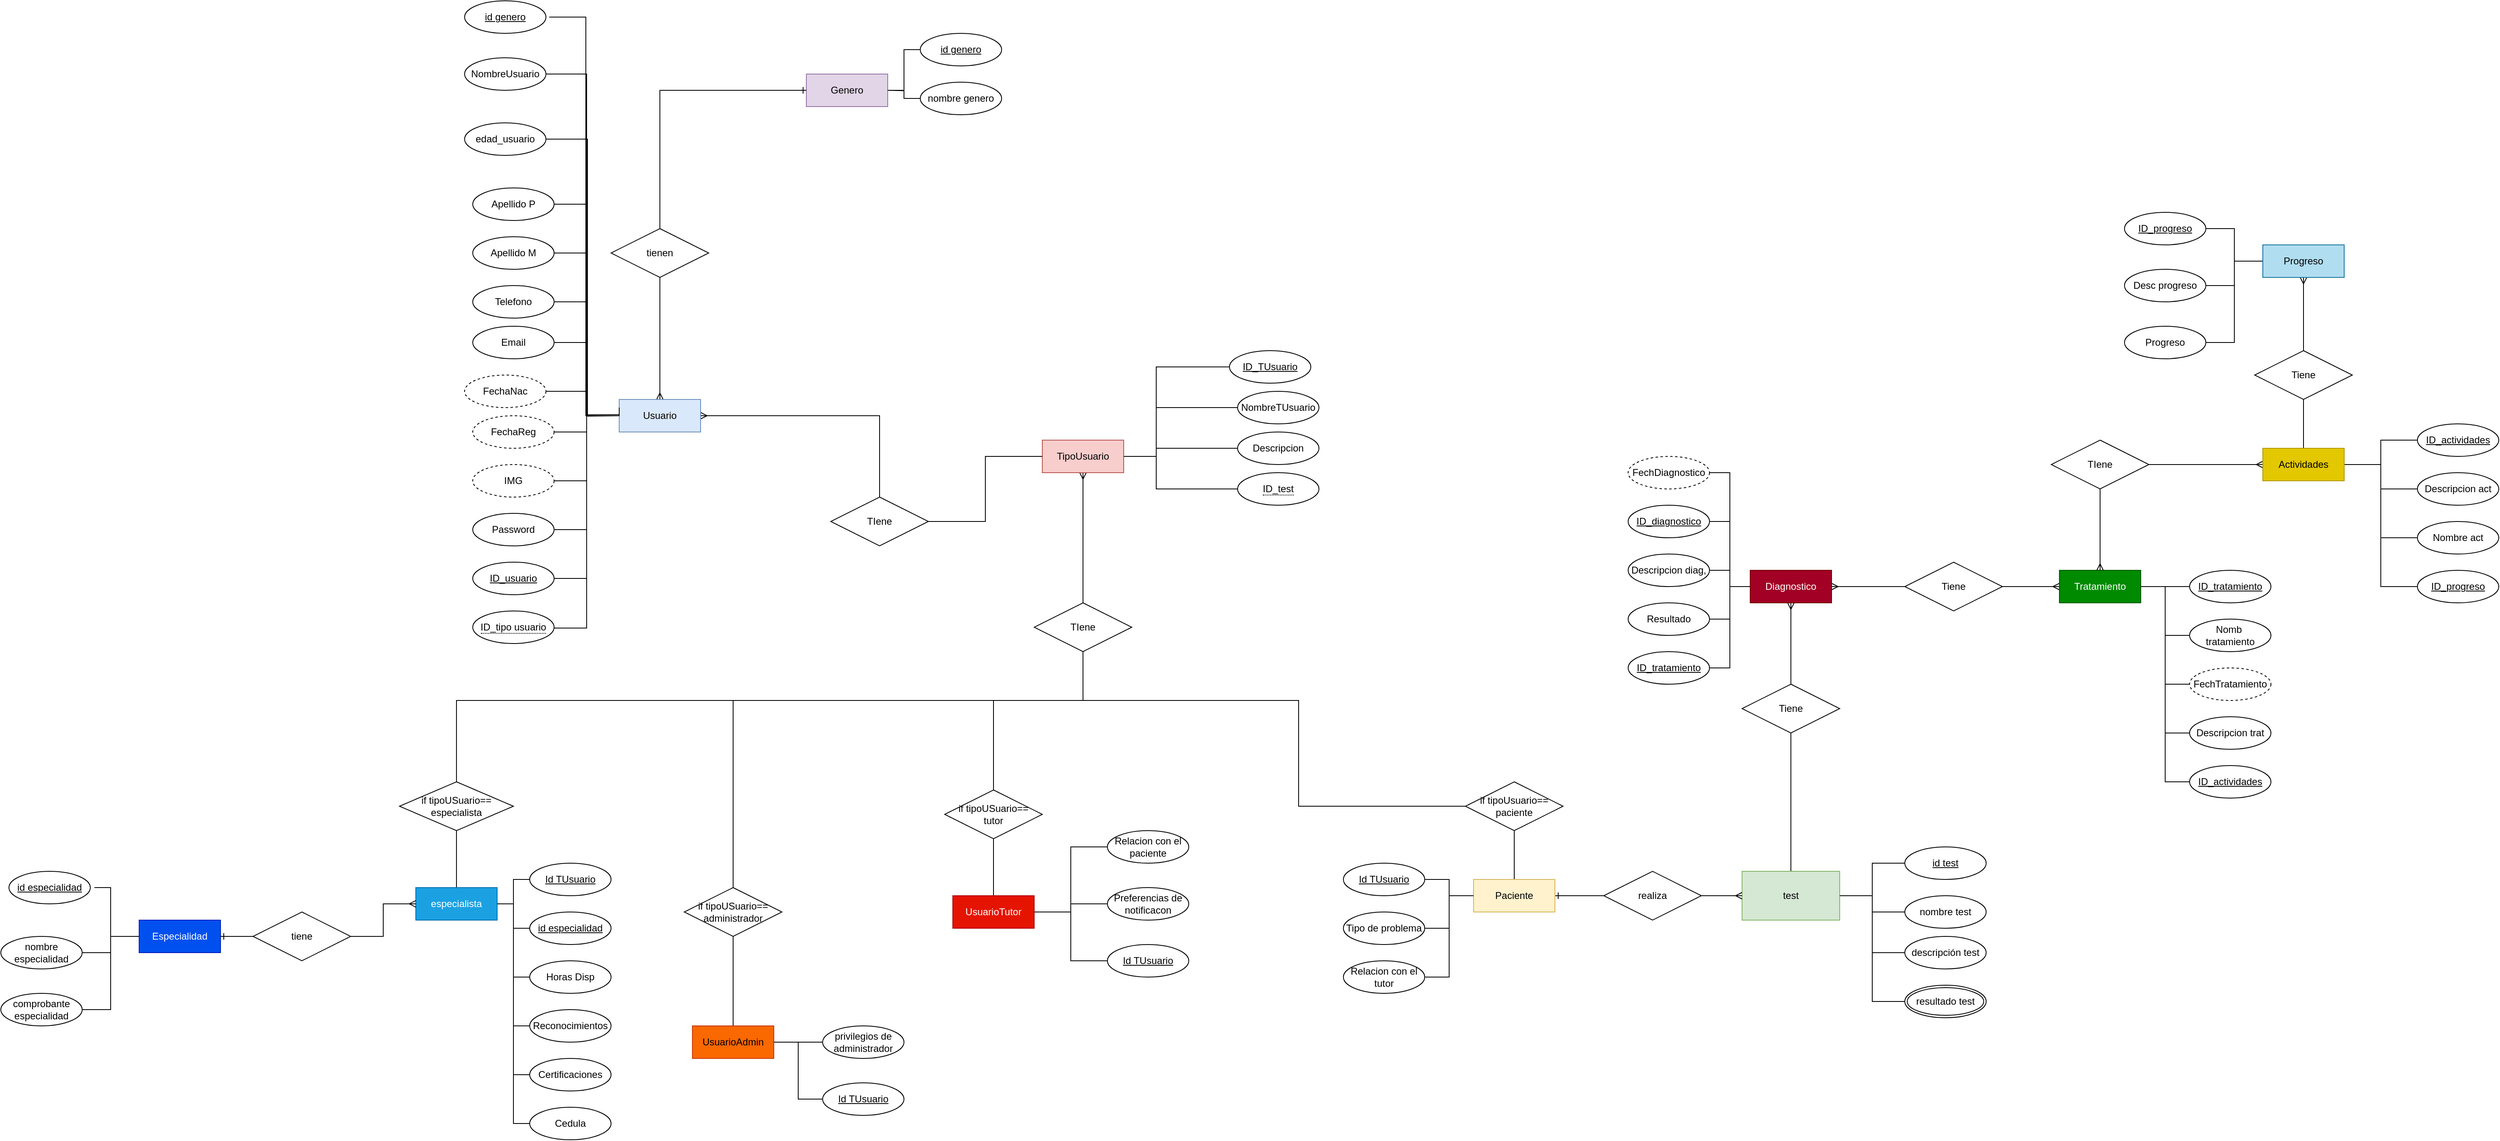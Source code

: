 <mxfile version="24.3.0" type="github" pages="2">
  <diagram id="LTxdpnyszCatT74xIp0X" name="modelo ER">
    <mxGraphModel dx="1956" dy="1142" grid="1" gridSize="10" guides="1" tooltips="1" connect="1" arrows="1" fold="1" page="1" pageScale="1" pageWidth="827" pageHeight="1169" math="0" shadow="0">
      <root>
        <mxCell id="0" />
        <mxCell id="1" parent="0" />
        <mxCell id="tz4zhaM1rUqlGJr84FCX-1" style="edgeStyle=orthogonalEdgeStyle;rounded=0;orthogonalLoop=1;jettySize=auto;html=1;endArrow=none;endFill=0;startArrow=ERmany;startFill=0;" edge="1" parent="1" source="tz4zhaM1rUqlGJr84FCX-3" target="tz4zhaM1rUqlGJr84FCX-42">
          <mxGeometry relative="1" as="geometry" />
        </mxCell>
        <mxCell id="tz4zhaM1rUqlGJr84FCX-2" style="edgeStyle=orthogonalEdgeStyle;rounded=0;orthogonalLoop=1;jettySize=auto;html=1;exitX=0.5;exitY=0;exitDx=0;exitDy=0;entryX=0.5;entryY=1;entryDx=0;entryDy=0;endArrow=none;endFill=0;startArrow=ERmany;startFill=0;" edge="1" parent="1" source="tz4zhaM1rUqlGJr84FCX-3" target="tz4zhaM1rUqlGJr84FCX-76">
          <mxGeometry relative="1" as="geometry" />
        </mxCell>
        <mxCell id="tz4zhaM1rUqlGJr84FCX-3" value="Usuario" style="whiteSpace=wrap;html=1;align=center;fillColor=#dae8fc;strokeColor=#6c8ebf;" vertex="1" parent="1">
          <mxGeometry x="1390" y="1020" width="100" height="40" as="geometry" />
        </mxCell>
        <mxCell id="tz4zhaM1rUqlGJr84FCX-4" style="edgeStyle=orthogonalEdgeStyle;rounded=0;orthogonalLoop=1;jettySize=auto;html=1;exitX=1;exitY=0.5;exitDx=0;exitDy=0;endArrow=none;endFill=0;" edge="1" parent="1" source="tz4zhaM1rUqlGJr84FCX-5">
          <mxGeometry relative="1" as="geometry">
            <mxPoint x="1390" y="1040" as="targetPoint" />
            <Array as="points">
              <mxPoint x="1350" y="780" />
              <mxPoint x="1350" y="1040" />
            </Array>
          </mxGeometry>
        </mxCell>
        <mxCell id="tz4zhaM1rUqlGJr84FCX-5" value="Apellido P" style="ellipse;whiteSpace=wrap;html=1;align=center;" vertex="1" parent="1">
          <mxGeometry x="1210" y="760" width="100" height="40" as="geometry" />
        </mxCell>
        <mxCell id="tz4zhaM1rUqlGJr84FCX-6" style="edgeStyle=orthogonalEdgeStyle;rounded=0;orthogonalLoop=1;jettySize=auto;html=1;exitX=1;exitY=0.5;exitDx=0;exitDy=0;entryX=0;entryY=0.25;entryDx=0;entryDy=0;endArrow=none;endFill=0;" edge="1" parent="1" source="tz4zhaM1rUqlGJr84FCX-7">
          <mxGeometry relative="1" as="geometry">
            <Array as="points">
              <mxPoint x="1350" y="900" />
              <mxPoint x="1350" y="1040" />
            </Array>
            <mxPoint x="1390" y="1040" as="targetPoint" />
          </mxGeometry>
        </mxCell>
        <mxCell id="tz4zhaM1rUqlGJr84FCX-7" value="Telefono" style="ellipse;whiteSpace=wrap;html=1;align=center;" vertex="1" parent="1">
          <mxGeometry x="1210" y="880" width="100" height="40" as="geometry" />
        </mxCell>
        <mxCell id="tz4zhaM1rUqlGJr84FCX-8" style="edgeStyle=orthogonalEdgeStyle;rounded=0;orthogonalLoop=1;jettySize=auto;html=1;exitX=1;exitY=0.5;exitDx=0;exitDy=0;endArrow=none;endFill=0;" edge="1" parent="1" source="tz4zhaM1rUqlGJr84FCX-9">
          <mxGeometry relative="1" as="geometry">
            <mxPoint x="1390" y="1040" as="targetPoint" />
            <Array as="points">
              <mxPoint x="1350" y="840" />
              <mxPoint x="1350" y="1040" />
            </Array>
          </mxGeometry>
        </mxCell>
        <mxCell id="tz4zhaM1rUqlGJr84FCX-9" value="Apellido M" style="ellipse;whiteSpace=wrap;html=1;align=center;" vertex="1" parent="1">
          <mxGeometry x="1210" y="820" width="100" height="40" as="geometry" />
        </mxCell>
        <mxCell id="tz4zhaM1rUqlGJr84FCX-10" style="edgeStyle=orthogonalEdgeStyle;rounded=0;orthogonalLoop=1;jettySize=auto;html=1;exitX=1;exitY=0.5;exitDx=0;exitDy=0;endArrow=none;endFill=0;" edge="1" parent="1" source="tz4zhaM1rUqlGJr84FCX-11">
          <mxGeometry relative="1" as="geometry">
            <mxPoint x="1390" y="1040" as="targetPoint" />
            <Array as="points">
              <mxPoint x="1350" y="620" />
              <mxPoint x="1350" y="1040" />
            </Array>
          </mxGeometry>
        </mxCell>
        <mxCell id="tz4zhaM1rUqlGJr84FCX-11" value="NombreUsuario" style="ellipse;whiteSpace=wrap;html=1;align=center;" vertex="1" parent="1">
          <mxGeometry x="1200" y="600" width="100" height="40" as="geometry" />
        </mxCell>
        <mxCell id="tz4zhaM1rUqlGJr84FCX-12" style="edgeStyle=orthogonalEdgeStyle;rounded=0;orthogonalLoop=1;jettySize=auto;html=1;exitX=1;exitY=0.5;exitDx=0;exitDy=0;endArrow=none;endFill=0;" edge="1" parent="1" source="tz4zhaM1rUqlGJr84FCX-46">
          <mxGeometry relative="1" as="geometry">
            <mxPoint x="1390" y="1030" as="targetPoint" />
            <Array as="points">
              <mxPoint x="1350" y="950" />
              <mxPoint x="1350" y="1040" />
              <mxPoint x="1390" y="1040" />
            </Array>
          </mxGeometry>
        </mxCell>
        <mxCell id="tz4zhaM1rUqlGJr84FCX-13" style="edgeStyle=orthogonalEdgeStyle;rounded=0;orthogonalLoop=1;jettySize=auto;html=1;exitX=1;exitY=0.5;exitDx=0;exitDy=0;endArrow=none;endFill=0;" edge="1" parent="1" source="tz4zhaM1rUqlGJr84FCX-14">
          <mxGeometry relative="1" as="geometry">
            <mxPoint x="1390" y="1038.667" as="targetPoint" />
            <Array as="points">
              <mxPoint x="1350" y="1240" />
              <mxPoint x="1350" y="1039" />
            </Array>
          </mxGeometry>
        </mxCell>
        <mxCell id="tz4zhaM1rUqlGJr84FCX-14" value="ID_usuario" style="ellipse;whiteSpace=wrap;html=1;align=center;fontStyle=4;" vertex="1" parent="1">
          <mxGeometry x="1210" y="1220" width="100" height="40" as="geometry" />
        </mxCell>
        <mxCell id="tz4zhaM1rUqlGJr84FCX-15" style="edgeStyle=orthogonalEdgeStyle;rounded=0;orthogonalLoop=1;jettySize=auto;html=1;exitX=1;exitY=0.5;exitDx=0;exitDy=0;endArrow=none;endFill=0;" edge="1" parent="1" source="tz4zhaM1rUqlGJr84FCX-16">
          <mxGeometry relative="1" as="geometry">
            <mxPoint x="1390" y="1040" as="targetPoint" />
            <Array as="points">
              <mxPoint x="1350" y="1120" />
              <mxPoint x="1350" y="1040" />
            </Array>
          </mxGeometry>
        </mxCell>
        <mxCell id="tz4zhaM1rUqlGJr84FCX-16" value="IMG" style="ellipse;whiteSpace=wrap;html=1;align=center;dashed=1;" vertex="1" parent="1">
          <mxGeometry x="1210" y="1100" width="100" height="40" as="geometry" />
        </mxCell>
        <mxCell id="tz4zhaM1rUqlGJr84FCX-17" style="edgeStyle=orthogonalEdgeStyle;rounded=0;orthogonalLoop=1;jettySize=auto;html=1;entryX=0;entryY=0.5;entryDx=0;entryDy=0;endArrow=none;endFill=0;" edge="1" parent="1" source="tz4zhaM1rUqlGJr84FCX-21" target="tz4zhaM1rUqlGJr84FCX-28">
          <mxGeometry relative="1" as="geometry">
            <Array as="points">
              <mxPoint x="2050" y="1090" />
              <mxPoint x="2050" y="1030" />
            </Array>
          </mxGeometry>
        </mxCell>
        <mxCell id="tz4zhaM1rUqlGJr84FCX-18" style="edgeStyle=orthogonalEdgeStyle;rounded=0;orthogonalLoop=1;jettySize=auto;html=1;entryX=0;entryY=0.5;entryDx=0;entryDy=0;endArrow=none;endFill=0;" edge="1" parent="1" source="tz4zhaM1rUqlGJr84FCX-21" target="tz4zhaM1rUqlGJr84FCX-31">
          <mxGeometry relative="1" as="geometry">
            <Array as="points">
              <mxPoint x="2050" y="1090" />
              <mxPoint x="2050" y="1080" />
            </Array>
          </mxGeometry>
        </mxCell>
        <mxCell id="tz4zhaM1rUqlGJr84FCX-19" style="edgeStyle=orthogonalEdgeStyle;rounded=0;orthogonalLoop=1;jettySize=auto;html=1;entryX=0;entryY=0.5;entryDx=0;entryDy=0;endArrow=none;endFill=0;" edge="1" parent="1" source="tz4zhaM1rUqlGJr84FCX-21" target="tz4zhaM1rUqlGJr84FCX-32">
          <mxGeometry relative="1" as="geometry">
            <Array as="points">
              <mxPoint x="2050" y="1090" />
              <mxPoint x="2050" y="1130" />
            </Array>
          </mxGeometry>
        </mxCell>
        <mxCell id="tz4zhaM1rUqlGJr84FCX-20" style="edgeStyle=orthogonalEdgeStyle;rounded=0;orthogonalLoop=1;jettySize=auto;html=1;endArrow=none;endFill=0;startArrow=ERmany;startFill=0;" edge="1" parent="1" source="tz4zhaM1rUqlGJr84FCX-21" target="tz4zhaM1rUqlGJr84FCX-165">
          <mxGeometry relative="1" as="geometry" />
        </mxCell>
        <mxCell id="tz4zhaM1rUqlGJr84FCX-21" value="TipoUsuario" style="whiteSpace=wrap;html=1;align=center;fillColor=#f8cecc;strokeColor=#b85450;" vertex="1" parent="1">
          <mxGeometry x="1910" y="1070" width="100" height="40" as="geometry" />
        </mxCell>
        <mxCell id="tz4zhaM1rUqlGJr84FCX-22" style="edgeStyle=orthogonalEdgeStyle;rounded=0;orthogonalLoop=1;jettySize=auto;html=1;entryX=1;entryY=0.5;entryDx=0;entryDy=0;endArrow=none;endFill=0;" edge="1" parent="1" source="tz4zhaM1rUqlGJr84FCX-24" target="tz4zhaM1rUqlGJr84FCX-21">
          <mxGeometry relative="1" as="geometry">
            <Array as="points">
              <mxPoint x="2150" y="980" />
              <mxPoint x="2050" y="980" />
              <mxPoint x="2050" y="1110" />
            </Array>
          </mxGeometry>
        </mxCell>
        <mxCell id="tz4zhaM1rUqlGJr84FCX-23" value="Password" style="ellipse;whiteSpace=wrap;html=1;align=center;" vertex="1" parent="1">
          <mxGeometry x="1210" y="1160" width="100" height="40" as="geometry" />
        </mxCell>
        <mxCell id="tz4zhaM1rUqlGJr84FCX-24" value="ID_TUsuario" style="ellipse;whiteSpace=wrap;html=1;align=center;fontStyle=4;" vertex="1" parent="1">
          <mxGeometry x="2140" y="960" width="100" height="40" as="geometry" />
        </mxCell>
        <mxCell id="tz4zhaM1rUqlGJr84FCX-25" style="edgeStyle=orthogonalEdgeStyle;rounded=0;orthogonalLoop=1;jettySize=auto;html=1;exitX=1;exitY=0.5;exitDx=0;exitDy=0;endArrow=none;endFill=0;" edge="1" parent="1" source="tz4zhaM1rUqlGJr84FCX-23">
          <mxGeometry relative="1" as="geometry">
            <mxPoint x="1390" y="1040.0" as="targetPoint" />
            <Array as="points">
              <mxPoint x="1350" y="1180" />
              <mxPoint x="1350" y="1040" />
            </Array>
          </mxGeometry>
        </mxCell>
        <mxCell id="tz4zhaM1rUqlGJr84FCX-26" value="FechaNac" style="ellipse;whiteSpace=wrap;html=1;align=center;dashed=1;" vertex="1" parent="1">
          <mxGeometry x="1200" y="990" width="100" height="40" as="geometry" />
        </mxCell>
        <mxCell id="tz4zhaM1rUqlGJr84FCX-27" style="edgeStyle=orthogonalEdgeStyle;rounded=0;orthogonalLoop=1;jettySize=auto;html=1;exitX=1;exitY=0.5;exitDx=0;exitDy=0;entryX=0;entryY=0.25;entryDx=0;entryDy=0;endArrow=none;endFill=0;" edge="1" parent="1">
          <mxGeometry relative="1" as="geometry">
            <mxPoint x="1310" y="1300" as="sourcePoint" />
            <mxPoint x="1390" y="1040" as="targetPoint" />
            <Array as="points">
              <mxPoint x="1310" y="1301" />
              <mxPoint x="1350" y="1301" />
              <mxPoint x="1350" y="1040" />
            </Array>
          </mxGeometry>
        </mxCell>
        <mxCell id="tz4zhaM1rUqlGJr84FCX-28" value="NombreTUsuario" style="ellipse;whiteSpace=wrap;html=1;align=center;" vertex="1" parent="1">
          <mxGeometry x="2150" y="1010" width="100" height="40" as="geometry" />
        </mxCell>
        <mxCell id="tz4zhaM1rUqlGJr84FCX-29" style="edgeStyle=orthogonalEdgeStyle;rounded=0;orthogonalLoop=1;jettySize=auto;html=1;exitX=1;exitY=0.5;exitDx=0;exitDy=0;endArrow=none;endFill=0;" edge="1" parent="1" source="tz4zhaM1rUqlGJr84FCX-30">
          <mxGeometry relative="1" as="geometry">
            <mxPoint x="1390" y="1040" as="targetPoint" />
          </mxGeometry>
        </mxCell>
        <mxCell id="tz4zhaM1rUqlGJr84FCX-30" value="FechaReg" style="ellipse;whiteSpace=wrap;html=1;align=center;dashed=1;" vertex="1" parent="1">
          <mxGeometry x="1210" y="1040" width="100" height="40" as="geometry" />
        </mxCell>
        <mxCell id="tz4zhaM1rUqlGJr84FCX-31" value="Descripcion" style="ellipse;whiteSpace=wrap;html=1;align=center;" vertex="1" parent="1">
          <mxGeometry x="2150" y="1060" width="100" height="40" as="geometry" />
        </mxCell>
        <mxCell id="tz4zhaM1rUqlGJr84FCX-32" value="&lt;span style=&quot;border-bottom: 1px dotted&quot;&gt;ID_test&lt;/span&gt;" style="ellipse;whiteSpace=wrap;html=1;align=center;" vertex="1" parent="1">
          <mxGeometry x="2150" y="1110" width="100" height="40" as="geometry" />
        </mxCell>
        <mxCell id="tz4zhaM1rUqlGJr84FCX-33" style="edgeStyle=orthogonalEdgeStyle;rounded=0;orthogonalLoop=1;jettySize=auto;html=1;exitX=0.5;exitY=1;exitDx=0;exitDy=0;entryX=0.5;entryY=0;entryDx=0;entryDy=0;endArrow=none;endFill=0;" edge="1" parent="1" source="tz4zhaM1rUqlGJr84FCX-34" target="tz4zhaM1rUqlGJr84FCX-60">
          <mxGeometry relative="1" as="geometry" />
        </mxCell>
        <mxCell id="tz4zhaM1rUqlGJr84FCX-34" value="if tipoUsuario==&lt;div&gt;paciente&lt;/div&gt;" style="shape=rhombus;perimeter=rhombusPerimeter;whiteSpace=wrap;html=1;align=center;" vertex="1" parent="1">
          <mxGeometry x="2430" y="1490" width="120" height="60" as="geometry" />
        </mxCell>
        <mxCell id="tz4zhaM1rUqlGJr84FCX-35" style="edgeStyle=orthogonalEdgeStyle;rounded=0;orthogonalLoop=1;jettySize=auto;html=1;entryX=0.5;entryY=0;entryDx=0;entryDy=0;endArrow=none;endFill=0;" edge="1" parent="1" source="tz4zhaM1rUqlGJr84FCX-36" target="tz4zhaM1rUqlGJr84FCX-56">
          <mxGeometry relative="1" as="geometry" />
        </mxCell>
        <mxCell id="tz4zhaM1rUqlGJr84FCX-36" value="if tipoUSuario==&lt;div&gt;tutor&lt;/div&gt;" style="shape=rhombus;perimeter=rhombusPerimeter;whiteSpace=wrap;html=1;align=center;" vertex="1" parent="1">
          <mxGeometry x="1790" y="1500" width="120" height="60" as="geometry" />
        </mxCell>
        <mxCell id="tz4zhaM1rUqlGJr84FCX-37" style="edgeStyle=orthogonalEdgeStyle;rounded=0;orthogonalLoop=1;jettySize=auto;html=1;entryX=0.5;entryY=1;entryDx=0;entryDy=0;endArrow=none;endFill=0;" edge="1" parent="1" source="tz4zhaM1rUqlGJr84FCX-38" target="tz4zhaM1rUqlGJr84FCX-113">
          <mxGeometry relative="1" as="geometry" />
        </mxCell>
        <mxCell id="tz4zhaM1rUqlGJr84FCX-38" value="test" style="rounded=0;whiteSpace=wrap;html=1;fillColor=#d5e8d4;strokeColor=#82b366;" vertex="1" parent="1">
          <mxGeometry x="2770" y="1600" width="120" height="60" as="geometry" />
        </mxCell>
        <mxCell id="tz4zhaM1rUqlGJr84FCX-39" style="edgeStyle=orthogonalEdgeStyle;rounded=0;orthogonalLoop=1;jettySize=auto;html=1;exitX=0.5;exitY=1;exitDx=0;exitDy=0;entryX=0.5;entryY=0;entryDx=0;entryDy=0;endArrow=none;endFill=0;" edge="1" parent="1" source="tz4zhaM1rUqlGJr84FCX-40" target="tz4zhaM1rUqlGJr84FCX-79">
          <mxGeometry relative="1" as="geometry" />
        </mxCell>
        <mxCell id="tz4zhaM1rUqlGJr84FCX-40" value="if tipoUSuario==&lt;div&gt;especialista&lt;/div&gt;" style="shape=rhombus;perimeter=rhombusPerimeter;whiteSpace=wrap;html=1;align=center;" vertex="1" parent="1">
          <mxGeometry x="1120" y="1490" width="140" height="60" as="geometry" />
        </mxCell>
        <mxCell id="tz4zhaM1rUqlGJr84FCX-41" style="edgeStyle=orthogonalEdgeStyle;rounded=0;orthogonalLoop=1;jettySize=auto;html=1;entryX=0;entryY=0.5;entryDx=0;entryDy=0;endArrow=none;endFill=0;" edge="1" parent="1" source="tz4zhaM1rUqlGJr84FCX-42" target="tz4zhaM1rUqlGJr84FCX-21">
          <mxGeometry relative="1" as="geometry" />
        </mxCell>
        <mxCell id="tz4zhaM1rUqlGJr84FCX-42" value="TIene" style="shape=rhombus;perimeter=rhombusPerimeter;whiteSpace=wrap;html=1;align=center;" vertex="1" parent="1">
          <mxGeometry x="1650" y="1140" width="120" height="60" as="geometry" />
        </mxCell>
        <mxCell id="tz4zhaM1rUqlGJr84FCX-43" style="edgeStyle=orthogonalEdgeStyle;rounded=0;orthogonalLoop=1;jettySize=auto;html=1;exitX=0;exitY=0.5;exitDx=0;exitDy=0;entryX=1;entryY=0.5;entryDx=0;entryDy=0;endArrow=none;endFill=0;" edge="1" parent="1" source="tz4zhaM1rUqlGJr84FCX-44" target="tz4zhaM1rUqlGJr84FCX-38">
          <mxGeometry relative="1" as="geometry" />
        </mxCell>
        <mxCell id="tz4zhaM1rUqlGJr84FCX-44" value="id test" style="ellipse;whiteSpace=wrap;html=1;align=center;fontStyle=4;" vertex="1" parent="1">
          <mxGeometry x="2970" y="1570" width="100" height="40" as="geometry" />
        </mxCell>
        <mxCell id="tz4zhaM1rUqlGJr84FCX-45" value="" style="edgeStyle=orthogonalEdgeStyle;rounded=0;orthogonalLoop=1;jettySize=auto;html=1;endArrow=none;endFill=0;" edge="1" parent="1" source="tz4zhaM1rUqlGJr84FCX-26">
          <mxGeometry relative="1" as="geometry">
            <mxPoint x="1390" y="1040" as="targetPoint" />
            <Array as="points">
              <mxPoint x="1350" y="1010" />
              <mxPoint x="1350" y="1040" />
            </Array>
          </mxGeometry>
        </mxCell>
        <mxCell id="tz4zhaM1rUqlGJr84FCX-46" value="Email" style="ellipse;whiteSpace=wrap;html=1;align=center;" vertex="1" parent="1">
          <mxGeometry x="1210" y="930" width="100" height="40" as="geometry" />
        </mxCell>
        <mxCell id="tz4zhaM1rUqlGJr84FCX-47" style="edgeStyle=orthogonalEdgeStyle;rounded=0;orthogonalLoop=1;jettySize=auto;html=1;exitX=0;exitY=0.5;exitDx=0;exitDy=0;endArrow=none;endFill=0;entryX=1;entryY=0.5;entryDx=0;entryDy=0;" edge="1" parent="1" source="tz4zhaM1rUqlGJr84FCX-48" target="tz4zhaM1rUqlGJr84FCX-38">
          <mxGeometry relative="1" as="geometry">
            <mxPoint x="2910" y="1720.0" as="targetPoint" />
          </mxGeometry>
        </mxCell>
        <mxCell id="tz4zhaM1rUqlGJr84FCX-48" value="descripción test" style="ellipse;whiteSpace=wrap;html=1;align=center;" vertex="1" parent="1">
          <mxGeometry x="2970" y="1680" width="100" height="40" as="geometry" />
        </mxCell>
        <mxCell id="tz4zhaM1rUqlGJr84FCX-49" style="edgeStyle=orthogonalEdgeStyle;rounded=0;orthogonalLoop=1;jettySize=auto;html=1;exitX=0;exitY=0.5;exitDx=0;exitDy=0;endArrow=none;endFill=0;entryX=1;entryY=0.5;entryDx=0;entryDy=0;" edge="1" parent="1" source="tz4zhaM1rUqlGJr84FCX-50" target="tz4zhaM1rUqlGJr84FCX-38">
          <mxGeometry relative="1" as="geometry">
            <mxPoint x="2910" y="1720.0" as="targetPoint" />
            <Array as="points">
              <mxPoint x="2930" y="1650" />
              <mxPoint x="2930" y="1630" />
            </Array>
          </mxGeometry>
        </mxCell>
        <mxCell id="tz4zhaM1rUqlGJr84FCX-50" value="nombre test" style="ellipse;whiteSpace=wrap;html=1;align=center;" vertex="1" parent="1">
          <mxGeometry x="2970" y="1630" width="100" height="40" as="geometry" />
        </mxCell>
        <mxCell id="tz4zhaM1rUqlGJr84FCX-51" value="&lt;span style=&quot;border-bottom: 1px dotted&quot;&gt;ID_tipo usuario&lt;/span&gt;" style="ellipse;whiteSpace=wrap;html=1;align=center;" vertex="1" parent="1">
          <mxGeometry x="1210" y="1280" width="100" height="40" as="geometry" />
        </mxCell>
        <mxCell id="tz4zhaM1rUqlGJr84FCX-52" style="edgeStyle=orthogonalEdgeStyle;rounded=0;orthogonalLoop=1;jettySize=auto;html=1;exitX=0;exitY=0.5;exitDx=0;exitDy=0;endArrow=none;endFill=0;entryX=1;entryY=0.5;entryDx=0;entryDy=0;" edge="1" parent="1" source="tz4zhaM1rUqlGJr84FCX-53" target="tz4zhaM1rUqlGJr84FCX-38">
          <mxGeometry relative="1" as="geometry">
            <mxPoint x="2930" y="1920.0" as="targetPoint" />
            <Array as="points">
              <mxPoint x="2930" y="1760" />
              <mxPoint x="2930" y="1630" />
            </Array>
          </mxGeometry>
        </mxCell>
        <mxCell id="tz4zhaM1rUqlGJr84FCX-53" value="resultado test" style="ellipse;shape=doubleEllipse;margin=3;whiteSpace=wrap;html=1;align=center;" vertex="1" parent="1">
          <mxGeometry x="2970" y="1740" width="100" height="40" as="geometry" />
        </mxCell>
        <mxCell id="tz4zhaM1rUqlGJr84FCX-54" style="edgeStyle=orthogonalEdgeStyle;rounded=0;orthogonalLoop=1;jettySize=auto;html=1;entryX=0.5;entryY=0;entryDx=0;entryDy=0;endArrow=none;endFill=0;" edge="1" parent="1" source="tz4zhaM1rUqlGJr84FCX-55" target="tz4zhaM1rUqlGJr84FCX-65">
          <mxGeometry relative="1" as="geometry" />
        </mxCell>
        <mxCell id="tz4zhaM1rUqlGJr84FCX-55" value="if tipoUSuario==&lt;div&gt;administrador&lt;/div&gt;" style="shape=rhombus;perimeter=rhombusPerimeter;whiteSpace=wrap;html=1;align=center;" vertex="1" parent="1">
          <mxGeometry x="1470" y="1620" width="120" height="60" as="geometry" />
        </mxCell>
        <mxCell id="tz4zhaM1rUqlGJr84FCX-56" value="UsuarioTutor" style="whiteSpace=wrap;html=1;align=center;fillColor=#e51400;strokeColor=#B20000;fontColor=#ffffff;" vertex="1" parent="1">
          <mxGeometry x="1800" y="1630" width="100" height="40" as="geometry" />
        </mxCell>
        <mxCell id="tz4zhaM1rUqlGJr84FCX-57" style="edgeStyle=orthogonalEdgeStyle;rounded=0;orthogonalLoop=1;jettySize=auto;html=1;entryX=1;entryY=0.5;entryDx=0;entryDy=0;endArrow=none;endFill=0;" edge="1" parent="1" source="tz4zhaM1rUqlGJr84FCX-58" target="tz4zhaM1rUqlGJr84FCX-56">
          <mxGeometry relative="1" as="geometry" />
        </mxCell>
        <mxCell id="tz4zhaM1rUqlGJr84FCX-58" value="Relacion con el paciente" style="ellipse;whiteSpace=wrap;html=1;align=center;" vertex="1" parent="1">
          <mxGeometry x="1990" y="1550" width="100" height="40" as="geometry" />
        </mxCell>
        <mxCell id="tz4zhaM1rUqlGJr84FCX-59" style="edgeStyle=orthogonalEdgeStyle;rounded=0;orthogonalLoop=1;jettySize=auto;html=1;exitX=1;exitY=0.5;exitDx=0;exitDy=0;entryX=0;entryY=0.5;entryDx=0;entryDy=0;endArrow=none;endFill=0;startArrow=ERone;startFill=0;" edge="1" parent="1" source="tz4zhaM1rUqlGJr84FCX-60" target="tz4zhaM1rUqlGJr84FCX-78">
          <mxGeometry relative="1" as="geometry" />
        </mxCell>
        <mxCell id="tz4zhaM1rUqlGJr84FCX-60" value="Paciente" style="whiteSpace=wrap;html=1;align=center;fillColor=#fff2cc;strokeColor=#d6b656;" vertex="1" parent="1">
          <mxGeometry x="2440" y="1610" width="100" height="40" as="geometry" />
        </mxCell>
        <mxCell id="tz4zhaM1rUqlGJr84FCX-61" style="edgeStyle=orthogonalEdgeStyle;rounded=0;orthogonalLoop=1;jettySize=auto;html=1;entryX=1;entryY=0.5;entryDx=0;entryDy=0;endArrow=none;endFill=0;" edge="1" parent="1" source="tz4zhaM1rUqlGJr84FCX-62" target="tz4zhaM1rUqlGJr84FCX-56">
          <mxGeometry relative="1" as="geometry" />
        </mxCell>
        <mxCell id="tz4zhaM1rUqlGJr84FCX-62" value="Preferencias de notificacon" style="ellipse;whiteSpace=wrap;html=1;align=center;" vertex="1" parent="1">
          <mxGeometry x="1990" y="1620" width="100" height="40" as="geometry" />
        </mxCell>
        <mxCell id="tz4zhaM1rUqlGJr84FCX-63" style="edgeStyle=orthogonalEdgeStyle;rounded=0;orthogonalLoop=1;jettySize=auto;html=1;exitX=1;exitY=0.5;exitDx=0;exitDy=0;endArrow=none;endFill=0;" edge="1" parent="1">
          <mxGeometry relative="1" as="geometry">
            <mxPoint x="1260.0" y="700" as="sourcePoint" />
            <mxPoint x="1350" y="1040" as="targetPoint" />
            <Array as="points">
              <mxPoint x="1351" y="700" />
              <mxPoint x="1351" y="1040" />
            </Array>
          </mxGeometry>
        </mxCell>
        <mxCell id="tz4zhaM1rUqlGJr84FCX-64" value="edad_usuario" style="ellipse;whiteSpace=wrap;html=1;align=center;" vertex="1" parent="1">
          <mxGeometry x="1200" y="680" width="100" height="40" as="geometry" />
        </mxCell>
        <mxCell id="tz4zhaM1rUqlGJr84FCX-65" value="UsuarioAdmin" style="whiteSpace=wrap;html=1;align=center;fillColor=#fa6800;fontColor=#000000;strokeColor=#C73500;" vertex="1" parent="1">
          <mxGeometry x="1480" y="1790" width="100" height="40" as="geometry" />
        </mxCell>
        <mxCell id="tz4zhaM1rUqlGJr84FCX-66" style="edgeStyle=orthogonalEdgeStyle;rounded=0;orthogonalLoop=1;jettySize=auto;html=1;entryX=1;entryY=0.5;entryDx=0;entryDy=0;endArrow=none;endFill=0;" edge="1" parent="1" source="tz4zhaM1rUqlGJr84FCX-67" target="tz4zhaM1rUqlGJr84FCX-65">
          <mxGeometry relative="1" as="geometry" />
        </mxCell>
        <mxCell id="tz4zhaM1rUqlGJr84FCX-67" value="privilegios de administrador" style="ellipse;whiteSpace=wrap;html=1;align=center;" vertex="1" parent="1">
          <mxGeometry x="1640" y="1790" width="100" height="40" as="geometry" />
        </mxCell>
        <mxCell id="tz4zhaM1rUqlGJr84FCX-68" style="edgeStyle=orthogonalEdgeStyle;rounded=0;orthogonalLoop=1;jettySize=auto;html=1;exitX=1;exitY=0.5;exitDx=0;exitDy=0;endArrow=none;endFill=0;" edge="1" parent="1">
          <mxGeometry relative="1" as="geometry">
            <mxPoint x="1304" y="549.97" as="sourcePoint" />
            <mxPoint x="1390" y="1040" as="targetPoint" />
            <Array as="points">
              <mxPoint x="1349" y="549.97" />
              <mxPoint x="1349" y="1039.97" />
            </Array>
          </mxGeometry>
        </mxCell>
        <mxCell id="tz4zhaM1rUqlGJr84FCX-69" value="id genero" style="ellipse;whiteSpace=wrap;html=1;align=center;fontStyle=4;" vertex="1" parent="1">
          <mxGeometry x="1200" y="530" width="100" height="40" as="geometry" />
        </mxCell>
        <mxCell id="tz4zhaM1rUqlGJr84FCX-70" value="Genero" style="whiteSpace=wrap;html=1;align=center;fillColor=#e1d5e7;strokeColor=#9673a6;" vertex="1" parent="1">
          <mxGeometry x="1620" y="620" width="100" height="40" as="geometry" />
        </mxCell>
        <mxCell id="tz4zhaM1rUqlGJr84FCX-71" style="edgeStyle=orthogonalEdgeStyle;rounded=0;orthogonalLoop=1;jettySize=auto;html=1;exitX=0;exitY=0.5;exitDx=0;exitDy=0;entryX=1;entryY=0.5;entryDx=0;entryDy=0;endArrow=none;endFill=0;" edge="1" parent="1" source="tz4zhaM1rUqlGJr84FCX-72" target="tz4zhaM1rUqlGJr84FCX-70">
          <mxGeometry relative="1" as="geometry" />
        </mxCell>
        <mxCell id="tz4zhaM1rUqlGJr84FCX-72" value="id genero" style="ellipse;whiteSpace=wrap;html=1;align=center;fontStyle=4;" vertex="1" parent="1">
          <mxGeometry x="1760" y="570" width="100" height="40" as="geometry" />
        </mxCell>
        <mxCell id="tz4zhaM1rUqlGJr84FCX-73" style="edgeStyle=orthogonalEdgeStyle;rounded=0;orthogonalLoop=1;jettySize=auto;html=1;exitX=0;exitY=0.5;exitDx=0;exitDy=0;endArrow=none;endFill=0;" edge="1" parent="1" source="tz4zhaM1rUqlGJr84FCX-74">
          <mxGeometry relative="1" as="geometry">
            <mxPoint x="1720" y="640" as="targetPoint" />
          </mxGeometry>
        </mxCell>
        <mxCell id="tz4zhaM1rUqlGJr84FCX-74" value="nombre genero" style="ellipse;whiteSpace=wrap;html=1;align=center;" vertex="1" parent="1">
          <mxGeometry x="1760" y="630" width="100" height="40" as="geometry" />
        </mxCell>
        <mxCell id="tz4zhaM1rUqlGJr84FCX-75" style="edgeStyle=orthogonalEdgeStyle;rounded=0;orthogonalLoop=1;jettySize=auto;html=1;exitX=0.5;exitY=0;exitDx=0;exitDy=0;entryX=0;entryY=0.5;entryDx=0;entryDy=0;endArrow=ERone;endFill=0;" edge="1" parent="1" source="tz4zhaM1rUqlGJr84FCX-76" target="tz4zhaM1rUqlGJr84FCX-70">
          <mxGeometry relative="1" as="geometry" />
        </mxCell>
        <mxCell id="tz4zhaM1rUqlGJr84FCX-76" value="tienen" style="shape=rhombus;perimeter=rhombusPerimeter;whiteSpace=wrap;html=1;align=center;" vertex="1" parent="1">
          <mxGeometry x="1380" y="810" width="120" height="60" as="geometry" />
        </mxCell>
        <mxCell id="tz4zhaM1rUqlGJr84FCX-77" style="edgeStyle=orthogonalEdgeStyle;rounded=0;orthogonalLoop=1;jettySize=auto;html=1;exitX=1;exitY=0.5;exitDx=0;exitDy=0;endArrow=ERmany;endFill=0;" edge="1" parent="1" source="tz4zhaM1rUqlGJr84FCX-78" target="tz4zhaM1rUqlGJr84FCX-38">
          <mxGeometry relative="1" as="geometry" />
        </mxCell>
        <mxCell id="tz4zhaM1rUqlGJr84FCX-78" value="realiza" style="shape=rhombus;perimeter=rhombusPerimeter;whiteSpace=wrap;html=1;align=center;" vertex="1" parent="1">
          <mxGeometry x="2600" y="1600" width="120" height="60" as="geometry" />
        </mxCell>
        <mxCell id="tz4zhaM1rUqlGJr84FCX-79" value="especialista" style="whiteSpace=wrap;html=1;align=center;fillColor=#1ba1e2;fontColor=#ffffff;strokeColor=#006EAF;" vertex="1" parent="1">
          <mxGeometry x="1140" y="1620" width="100" height="40" as="geometry" />
        </mxCell>
        <mxCell id="tz4zhaM1rUqlGJr84FCX-80" value="Especialidad" style="whiteSpace=wrap;html=1;align=center;fillColor=#0050ef;fontColor=#ffffff;strokeColor=#001DBC;" vertex="1" parent="1">
          <mxGeometry x="800" y="1660" width="100" height="40" as="geometry" />
        </mxCell>
        <mxCell id="tz4zhaM1rUqlGJr84FCX-81" style="edgeStyle=orthogonalEdgeStyle;rounded=0;orthogonalLoop=1;jettySize=auto;html=1;exitX=1;exitY=0.5;exitDx=0;exitDy=0;entryX=0;entryY=0.5;entryDx=0;entryDy=0;endArrow=ERmany;endFill=0;" edge="1" parent="1" source="tz4zhaM1rUqlGJr84FCX-83" target="tz4zhaM1rUqlGJr84FCX-79">
          <mxGeometry relative="1" as="geometry" />
        </mxCell>
        <mxCell id="tz4zhaM1rUqlGJr84FCX-82" style="edgeStyle=orthogonalEdgeStyle;rounded=0;orthogonalLoop=1;jettySize=auto;html=1;exitX=0;exitY=0.5;exitDx=0;exitDy=0;entryX=1;entryY=0.5;entryDx=0;entryDy=0;endArrow=ERone;endFill=0;" edge="1" parent="1" source="tz4zhaM1rUqlGJr84FCX-83" target="tz4zhaM1rUqlGJr84FCX-80">
          <mxGeometry relative="1" as="geometry" />
        </mxCell>
        <mxCell id="tz4zhaM1rUqlGJr84FCX-83" value="tiene" style="shape=rhombus;perimeter=rhombusPerimeter;whiteSpace=wrap;html=1;align=center;" vertex="1" parent="1">
          <mxGeometry x="940" y="1650" width="120" height="60" as="geometry" />
        </mxCell>
        <mxCell id="tz4zhaM1rUqlGJr84FCX-84" style="edgeStyle=orthogonalEdgeStyle;rounded=0;orthogonalLoop=1;jettySize=auto;html=1;entryX=1;entryY=0.5;entryDx=0;entryDy=0;endArrow=none;endFill=0;" edge="1" parent="1" source="tz4zhaM1rUqlGJr84FCX-85" target="tz4zhaM1rUqlGJr84FCX-79">
          <mxGeometry relative="1" as="geometry" />
        </mxCell>
        <mxCell id="tz4zhaM1rUqlGJr84FCX-85" value="Id TUsuario" style="ellipse;whiteSpace=wrap;html=1;align=center;fontStyle=4;" vertex="1" parent="1">
          <mxGeometry x="1280" y="1590" width="100" height="40" as="geometry" />
        </mxCell>
        <mxCell id="tz4zhaM1rUqlGJr84FCX-86" style="edgeStyle=orthogonalEdgeStyle;rounded=0;orthogonalLoop=1;jettySize=auto;html=1;entryX=1;entryY=0.5;entryDx=0;entryDy=0;endArrow=none;endFill=0;" edge="1" parent="1" source="tz4zhaM1rUqlGJr84FCX-87" target="tz4zhaM1rUqlGJr84FCX-79">
          <mxGeometry relative="1" as="geometry" />
        </mxCell>
        <mxCell id="tz4zhaM1rUqlGJr84FCX-87" value="id especialidad" style="ellipse;whiteSpace=wrap;html=1;align=center;fontStyle=4;" vertex="1" parent="1">
          <mxGeometry x="1280" y="1650" width="100" height="40" as="geometry" />
        </mxCell>
        <mxCell id="tz4zhaM1rUqlGJr84FCX-88" style="edgeStyle=orthogonalEdgeStyle;rounded=0;orthogonalLoop=1;jettySize=auto;html=1;exitX=1;exitY=0.5;exitDx=0;exitDy=0;endArrow=none;endFill=0;" edge="1" parent="1">
          <mxGeometry relative="1" as="geometry">
            <mxPoint x="745.0" y="1620" as="sourcePoint" />
            <mxPoint x="800" y="1680" as="targetPoint" />
            <Array as="points">
              <mxPoint x="765" y="1620" />
              <mxPoint x="765" y="1680" />
            </Array>
          </mxGeometry>
        </mxCell>
        <mxCell id="tz4zhaM1rUqlGJr84FCX-89" value="id especialidad" style="ellipse;whiteSpace=wrap;html=1;align=center;fontStyle=4;" vertex="1" parent="1">
          <mxGeometry x="640" y="1600" width="100" height="40" as="geometry" />
        </mxCell>
        <mxCell id="tz4zhaM1rUqlGJr84FCX-90" style="edgeStyle=orthogonalEdgeStyle;rounded=0;orthogonalLoop=1;jettySize=auto;html=1;exitX=1;exitY=0.5;exitDx=0;exitDy=0;entryX=0;entryY=0.5;entryDx=0;entryDy=0;endArrow=none;endFill=0;" edge="1" parent="1" source="tz4zhaM1rUqlGJr84FCX-91" target="tz4zhaM1rUqlGJr84FCX-80">
          <mxGeometry relative="1" as="geometry" />
        </mxCell>
        <mxCell id="tz4zhaM1rUqlGJr84FCX-91" value="nombre especialidad" style="ellipse;whiteSpace=wrap;html=1;align=center;" vertex="1" parent="1">
          <mxGeometry x="630" y="1680" width="100" height="40" as="geometry" />
        </mxCell>
        <mxCell id="tz4zhaM1rUqlGJr84FCX-92" style="edgeStyle=orthogonalEdgeStyle;rounded=0;orthogonalLoop=1;jettySize=auto;html=1;entryX=1;entryY=0.5;entryDx=0;entryDy=0;endArrow=none;endFill=0;" edge="1" parent="1" source="tz4zhaM1rUqlGJr84FCX-93" target="tz4zhaM1rUqlGJr84FCX-79">
          <mxGeometry relative="1" as="geometry" />
        </mxCell>
        <mxCell id="tz4zhaM1rUqlGJr84FCX-93" value="Horas Disp" style="ellipse;whiteSpace=wrap;html=1;align=center;" vertex="1" parent="1">
          <mxGeometry x="1280" y="1710" width="100" height="40" as="geometry" />
        </mxCell>
        <mxCell id="tz4zhaM1rUqlGJr84FCX-94" style="edgeStyle=orthogonalEdgeStyle;rounded=0;orthogonalLoop=1;jettySize=auto;html=1;exitX=1;exitY=0.5;exitDx=0;exitDy=0;entryX=0;entryY=0.5;entryDx=0;entryDy=0;endArrow=none;endFill=0;" edge="1" parent="1" source="tz4zhaM1rUqlGJr84FCX-95" target="tz4zhaM1rUqlGJr84FCX-80">
          <mxGeometry relative="1" as="geometry" />
        </mxCell>
        <mxCell id="tz4zhaM1rUqlGJr84FCX-95" value="comprobante especialidad" style="ellipse;whiteSpace=wrap;html=1;align=center;" vertex="1" parent="1">
          <mxGeometry x="630" y="1750" width="100" height="40" as="geometry" />
        </mxCell>
        <mxCell id="tz4zhaM1rUqlGJr84FCX-96" style="edgeStyle=orthogonalEdgeStyle;rounded=0;orthogonalLoop=1;jettySize=auto;html=1;entryX=1;entryY=0.5;entryDx=0;entryDy=0;endArrow=none;endFill=0;" edge="1" parent="1" source="tz4zhaM1rUqlGJr84FCX-97" target="tz4zhaM1rUqlGJr84FCX-65">
          <mxGeometry relative="1" as="geometry" />
        </mxCell>
        <mxCell id="tz4zhaM1rUqlGJr84FCX-97" value="Id TUsuario" style="ellipse;whiteSpace=wrap;html=1;align=center;fontStyle=4;" vertex="1" parent="1">
          <mxGeometry x="1640" y="1860" width="100" height="40" as="geometry" />
        </mxCell>
        <mxCell id="tz4zhaM1rUqlGJr84FCX-98" style="edgeStyle=orthogonalEdgeStyle;rounded=0;orthogonalLoop=1;jettySize=auto;html=1;entryX=1;entryY=0.5;entryDx=0;entryDy=0;endArrow=none;endFill=0;" edge="1" parent="1" source="tz4zhaM1rUqlGJr84FCX-99" target="tz4zhaM1rUqlGJr84FCX-56">
          <mxGeometry relative="1" as="geometry" />
        </mxCell>
        <mxCell id="tz4zhaM1rUqlGJr84FCX-99" value="Id TUsuario" style="ellipse;whiteSpace=wrap;html=1;align=center;fontStyle=4;" vertex="1" parent="1">
          <mxGeometry x="1990" y="1690" width="100" height="40" as="geometry" />
        </mxCell>
        <mxCell id="tz4zhaM1rUqlGJr84FCX-100" style="edgeStyle=orthogonalEdgeStyle;rounded=0;orthogonalLoop=1;jettySize=auto;html=1;endArrow=none;endFill=0;" edge="1" parent="1" source="tz4zhaM1rUqlGJr84FCX-101" target="tz4zhaM1rUqlGJr84FCX-60">
          <mxGeometry relative="1" as="geometry" />
        </mxCell>
        <mxCell id="tz4zhaM1rUqlGJr84FCX-101" value="Id TUsuario" style="ellipse;whiteSpace=wrap;html=1;align=center;fontStyle=4;" vertex="1" parent="1">
          <mxGeometry x="2280" y="1590" width="100" height="40" as="geometry" />
        </mxCell>
        <mxCell id="tz4zhaM1rUqlGJr84FCX-102" style="edgeStyle=orthogonalEdgeStyle;rounded=0;orthogonalLoop=1;jettySize=auto;html=1;entryX=1;entryY=0.5;entryDx=0;entryDy=0;endArrow=none;endFill=0;" edge="1" parent="1" source="tz4zhaM1rUqlGJr84FCX-103" target="tz4zhaM1rUqlGJr84FCX-79">
          <mxGeometry relative="1" as="geometry" />
        </mxCell>
        <mxCell id="tz4zhaM1rUqlGJr84FCX-103" value="Reconocimientos" style="ellipse;whiteSpace=wrap;html=1;align=center;" vertex="1" parent="1">
          <mxGeometry x="1280" y="1770" width="100" height="40" as="geometry" />
        </mxCell>
        <mxCell id="tz4zhaM1rUqlGJr84FCX-104" style="edgeStyle=orthogonalEdgeStyle;rounded=0;orthogonalLoop=1;jettySize=auto;html=1;entryX=1;entryY=0.5;entryDx=0;entryDy=0;endArrow=none;endFill=0;" edge="1" parent="1" source="tz4zhaM1rUqlGJr84FCX-105" target="tz4zhaM1rUqlGJr84FCX-79">
          <mxGeometry relative="1" as="geometry" />
        </mxCell>
        <mxCell id="tz4zhaM1rUqlGJr84FCX-105" value="Certificaciones" style="ellipse;whiteSpace=wrap;html=1;align=center;" vertex="1" parent="1">
          <mxGeometry x="1280" y="1830" width="100" height="40" as="geometry" />
        </mxCell>
        <mxCell id="tz4zhaM1rUqlGJr84FCX-106" style="edgeStyle=orthogonalEdgeStyle;rounded=0;orthogonalLoop=1;jettySize=auto;html=1;entryX=1;entryY=0.5;entryDx=0;entryDy=0;endArrow=none;endFill=0;" edge="1" parent="1" source="tz4zhaM1rUqlGJr84FCX-107" target="tz4zhaM1rUqlGJr84FCX-79">
          <mxGeometry relative="1" as="geometry" />
        </mxCell>
        <mxCell id="tz4zhaM1rUqlGJr84FCX-107" value="Cedula" style="ellipse;whiteSpace=wrap;html=1;align=center;" vertex="1" parent="1">
          <mxGeometry x="1280" y="1890" width="100" height="40" as="geometry" />
        </mxCell>
        <mxCell id="tz4zhaM1rUqlGJr84FCX-108" style="edgeStyle=orthogonalEdgeStyle;rounded=0;orthogonalLoop=1;jettySize=auto;html=1;entryX=0;entryY=0.5;entryDx=0;entryDy=0;endArrow=none;endFill=0;" edge="1" parent="1" source="tz4zhaM1rUqlGJr84FCX-109" target="tz4zhaM1rUqlGJr84FCX-60">
          <mxGeometry relative="1" as="geometry" />
        </mxCell>
        <mxCell id="tz4zhaM1rUqlGJr84FCX-109" value="Tipo de problema" style="ellipse;whiteSpace=wrap;html=1;align=center;" vertex="1" parent="1">
          <mxGeometry x="2280" y="1650" width="100" height="40" as="geometry" />
        </mxCell>
        <mxCell id="tz4zhaM1rUqlGJr84FCX-110" style="edgeStyle=orthogonalEdgeStyle;rounded=0;orthogonalLoop=1;jettySize=auto;html=1;entryX=0;entryY=0.5;entryDx=0;entryDy=0;endArrow=none;endFill=0;" edge="1" parent="1" source="tz4zhaM1rUqlGJr84FCX-111" target="tz4zhaM1rUqlGJr84FCX-60">
          <mxGeometry relative="1" as="geometry" />
        </mxCell>
        <mxCell id="tz4zhaM1rUqlGJr84FCX-111" value="Relacion con el tutor" style="ellipse;whiteSpace=wrap;html=1;align=center;" vertex="1" parent="1">
          <mxGeometry x="2280" y="1710" width="100" height="40" as="geometry" />
        </mxCell>
        <mxCell id="tz4zhaM1rUqlGJr84FCX-112" style="edgeStyle=orthogonalEdgeStyle;rounded=0;orthogonalLoop=1;jettySize=auto;html=1;entryX=0.5;entryY=1;entryDx=0;entryDy=0;endArrow=ERmany;endFill=0;" edge="1" parent="1" source="tz4zhaM1rUqlGJr84FCX-113" target="tz4zhaM1rUqlGJr84FCX-115">
          <mxGeometry relative="1" as="geometry" />
        </mxCell>
        <mxCell id="tz4zhaM1rUqlGJr84FCX-113" value="Tiene" style="shape=rhombus;perimeter=rhombusPerimeter;whiteSpace=wrap;html=1;align=center;" vertex="1" parent="1">
          <mxGeometry x="2770" y="1370" width="120" height="60" as="geometry" />
        </mxCell>
        <mxCell id="tz4zhaM1rUqlGJr84FCX-114" style="edgeStyle=orthogonalEdgeStyle;rounded=0;orthogonalLoop=1;jettySize=auto;html=1;entryX=0;entryY=0.5;entryDx=0;entryDy=0;endArrow=none;endFill=0;startArrow=ERmany;startFill=0;" edge="1" parent="1" source="tz4zhaM1rUqlGJr84FCX-115" target="tz4zhaM1rUqlGJr84FCX-127">
          <mxGeometry relative="1" as="geometry" />
        </mxCell>
        <mxCell id="tz4zhaM1rUqlGJr84FCX-115" value="Diagnostico" style="whiteSpace=wrap;html=1;align=center;fillColor=#a20025;fontColor=#ffffff;strokeColor=#6F0000;" vertex="1" parent="1">
          <mxGeometry x="2780" y="1230" width="100" height="40" as="geometry" />
        </mxCell>
        <mxCell id="tz4zhaM1rUqlGJr84FCX-116" style="edgeStyle=orthogonalEdgeStyle;rounded=0;orthogonalLoop=1;jettySize=auto;html=1;entryX=0;entryY=0.5;entryDx=0;entryDy=0;endArrow=none;endFill=0;" edge="1" parent="1" source="tz4zhaM1rUqlGJr84FCX-117" target="tz4zhaM1rUqlGJr84FCX-115">
          <mxGeometry relative="1" as="geometry" />
        </mxCell>
        <mxCell id="tz4zhaM1rUqlGJr84FCX-117" value="ID_diagnostico" style="ellipse;whiteSpace=wrap;html=1;align=center;fontStyle=4;" vertex="1" parent="1">
          <mxGeometry x="2630" y="1150" width="100" height="40" as="geometry" />
        </mxCell>
        <mxCell id="tz4zhaM1rUqlGJr84FCX-118" style="edgeStyle=orthogonalEdgeStyle;rounded=0;orthogonalLoop=1;jettySize=auto;html=1;entryX=0;entryY=0.5;entryDx=0;entryDy=0;endArrow=none;endFill=0;" edge="1" parent="1" source="tz4zhaM1rUqlGJr84FCX-119" target="tz4zhaM1rUqlGJr84FCX-115">
          <mxGeometry relative="1" as="geometry" />
        </mxCell>
        <mxCell id="tz4zhaM1rUqlGJr84FCX-119" value="Descripcion diag," style="ellipse;whiteSpace=wrap;html=1;align=center;" vertex="1" parent="1">
          <mxGeometry x="2630" y="1210" width="100" height="40" as="geometry" />
        </mxCell>
        <mxCell id="tz4zhaM1rUqlGJr84FCX-120" style="edgeStyle=orthogonalEdgeStyle;rounded=0;orthogonalLoop=1;jettySize=auto;html=1;entryX=0;entryY=0.5;entryDx=0;entryDy=0;endArrow=none;endFill=0;" edge="1" parent="1" source="tz4zhaM1rUqlGJr84FCX-121" target="tz4zhaM1rUqlGJr84FCX-115">
          <mxGeometry relative="1" as="geometry" />
        </mxCell>
        <mxCell id="tz4zhaM1rUqlGJr84FCX-121" value="Resultado" style="ellipse;whiteSpace=wrap;html=1;align=center;" vertex="1" parent="1">
          <mxGeometry x="2630" y="1270" width="100" height="40" as="geometry" />
        </mxCell>
        <mxCell id="tz4zhaM1rUqlGJr84FCX-122" style="edgeStyle=orthogonalEdgeStyle;rounded=0;orthogonalLoop=1;jettySize=auto;html=1;entryX=0;entryY=0.5;entryDx=0;entryDy=0;endArrow=none;endFill=0;" edge="1" parent="1" source="tz4zhaM1rUqlGJr84FCX-123" target="tz4zhaM1rUqlGJr84FCX-115">
          <mxGeometry relative="1" as="geometry" />
        </mxCell>
        <mxCell id="tz4zhaM1rUqlGJr84FCX-123" value="ID_tratamiento" style="ellipse;whiteSpace=wrap;html=1;align=center;fontStyle=4;" vertex="1" parent="1">
          <mxGeometry x="2630" y="1330" width="100" height="40" as="geometry" />
        </mxCell>
        <mxCell id="tz4zhaM1rUqlGJr84FCX-124" style="edgeStyle=orthogonalEdgeStyle;rounded=0;orthogonalLoop=1;jettySize=auto;html=1;entryX=0;entryY=0.5;entryDx=0;entryDy=0;endArrow=none;endFill=0;" edge="1" parent="1" source="tz4zhaM1rUqlGJr84FCX-125" target="tz4zhaM1rUqlGJr84FCX-115">
          <mxGeometry relative="1" as="geometry" />
        </mxCell>
        <mxCell id="tz4zhaM1rUqlGJr84FCX-125" value="FechDiagnostico" style="ellipse;whiteSpace=wrap;html=1;align=center;dashed=1;" vertex="1" parent="1">
          <mxGeometry x="2630" y="1090" width="100" height="40" as="geometry" />
        </mxCell>
        <mxCell id="tz4zhaM1rUqlGJr84FCX-126" style="edgeStyle=orthogonalEdgeStyle;rounded=0;orthogonalLoop=1;jettySize=auto;html=1;entryX=0;entryY=0.5;entryDx=0;entryDy=0;endArrow=ERmany;endFill=0;" edge="1" parent="1" source="tz4zhaM1rUqlGJr84FCX-127" target="tz4zhaM1rUqlGJr84FCX-128">
          <mxGeometry relative="1" as="geometry" />
        </mxCell>
        <mxCell id="tz4zhaM1rUqlGJr84FCX-127" value="Tiene" style="shape=rhombus;perimeter=rhombusPerimeter;whiteSpace=wrap;html=1;align=center;" vertex="1" parent="1">
          <mxGeometry x="2970" y="1220" width="120" height="60" as="geometry" />
        </mxCell>
        <mxCell id="tz4zhaM1rUqlGJr84FCX-128" value="Tratamiento" style="whiteSpace=wrap;html=1;align=center;fillColor=#008a00;fontColor=#ffffff;strokeColor=#005700;" vertex="1" parent="1">
          <mxGeometry x="3160" y="1230" width="100" height="40" as="geometry" />
        </mxCell>
        <mxCell id="tz4zhaM1rUqlGJr84FCX-129" style="edgeStyle=orthogonalEdgeStyle;rounded=0;orthogonalLoop=1;jettySize=auto;html=1;endArrow=none;endFill=0;" edge="1" parent="1" source="tz4zhaM1rUqlGJr84FCX-130">
          <mxGeometry relative="1" as="geometry">
            <mxPoint x="3260" y="1250" as="targetPoint" />
          </mxGeometry>
        </mxCell>
        <mxCell id="tz4zhaM1rUqlGJr84FCX-130" value="ID_tratamiento" style="ellipse;whiteSpace=wrap;html=1;align=center;fontStyle=4;" vertex="1" parent="1">
          <mxGeometry x="3320" y="1230" width="100" height="40" as="geometry" />
        </mxCell>
        <mxCell id="tz4zhaM1rUqlGJr84FCX-131" style="edgeStyle=orthogonalEdgeStyle;rounded=0;orthogonalLoop=1;jettySize=auto;html=1;entryX=1;entryY=0.5;entryDx=0;entryDy=0;endArrow=none;endFill=0;" edge="1" parent="1" source="tz4zhaM1rUqlGJr84FCX-132" target="tz4zhaM1rUqlGJr84FCX-128">
          <mxGeometry relative="1" as="geometry" />
        </mxCell>
        <mxCell id="tz4zhaM1rUqlGJr84FCX-132" value="Nomb&amp;nbsp;&lt;div&gt;tratamiento&lt;/div&gt;" style="ellipse;whiteSpace=wrap;html=1;align=center;" vertex="1" parent="1">
          <mxGeometry x="3320" y="1290" width="100" height="40" as="geometry" />
        </mxCell>
        <mxCell id="tz4zhaM1rUqlGJr84FCX-133" style="edgeStyle=orthogonalEdgeStyle;rounded=0;orthogonalLoop=1;jettySize=auto;html=1;entryX=1;entryY=0.5;entryDx=0;entryDy=0;endArrow=none;endFill=0;" edge="1" parent="1" source="tz4zhaM1rUqlGJr84FCX-134" target="tz4zhaM1rUqlGJr84FCX-128">
          <mxGeometry relative="1" as="geometry" />
        </mxCell>
        <mxCell id="tz4zhaM1rUqlGJr84FCX-134" value="FechTratamiento" style="ellipse;whiteSpace=wrap;html=1;align=center;dashed=1;" vertex="1" parent="1">
          <mxGeometry x="3320" y="1350" width="100" height="40" as="geometry" />
        </mxCell>
        <mxCell id="tz4zhaM1rUqlGJr84FCX-135" style="edgeStyle=orthogonalEdgeStyle;rounded=0;orthogonalLoop=1;jettySize=auto;html=1;entryX=1;entryY=0.5;entryDx=0;entryDy=0;endArrow=none;endFill=0;" edge="1" parent="1" source="tz4zhaM1rUqlGJr84FCX-136" target="tz4zhaM1rUqlGJr84FCX-128">
          <mxGeometry relative="1" as="geometry" />
        </mxCell>
        <mxCell id="tz4zhaM1rUqlGJr84FCX-136" value="Descripcion trat" style="ellipse;whiteSpace=wrap;html=1;align=center;" vertex="1" parent="1">
          <mxGeometry x="3320" y="1410" width="100" height="40" as="geometry" />
        </mxCell>
        <mxCell id="tz4zhaM1rUqlGJr84FCX-137" style="edgeStyle=orthogonalEdgeStyle;rounded=0;orthogonalLoop=1;jettySize=auto;html=1;entryX=1;entryY=0.5;entryDx=0;entryDy=0;endArrow=none;endFill=0;" edge="1" parent="1" source="tz4zhaM1rUqlGJr84FCX-138" target="tz4zhaM1rUqlGJr84FCX-128">
          <mxGeometry relative="1" as="geometry" />
        </mxCell>
        <mxCell id="tz4zhaM1rUqlGJr84FCX-138" value="ID_actividades" style="ellipse;whiteSpace=wrap;html=1;align=center;fontStyle=4;" vertex="1" parent="1">
          <mxGeometry x="3320" y="1470" width="100" height="40" as="geometry" />
        </mxCell>
        <mxCell id="tz4zhaM1rUqlGJr84FCX-139" value="" style="edgeStyle=orthogonalEdgeStyle;rounded=0;orthogonalLoop=1;jettySize=auto;html=1;endArrow=ERmany;endFill=0;" edge="1" parent="1" source="tz4zhaM1rUqlGJr84FCX-141" target="tz4zhaM1rUqlGJr84FCX-128">
          <mxGeometry relative="1" as="geometry" />
        </mxCell>
        <mxCell id="tz4zhaM1rUqlGJr84FCX-140" style="edgeStyle=orthogonalEdgeStyle;rounded=0;orthogonalLoop=1;jettySize=auto;html=1;entryX=0;entryY=0.5;entryDx=0;entryDy=0;endArrow=ERmany;endFill=0;" edge="1" parent="1" source="tz4zhaM1rUqlGJr84FCX-141" target="tz4zhaM1rUqlGJr84FCX-147">
          <mxGeometry relative="1" as="geometry" />
        </mxCell>
        <mxCell id="tz4zhaM1rUqlGJr84FCX-141" value="TIene" style="shape=rhombus;perimeter=rhombusPerimeter;whiteSpace=wrap;html=1;align=center;" vertex="1" parent="1">
          <mxGeometry x="3150" y="1070" width="120" height="60" as="geometry" />
        </mxCell>
        <mxCell id="tz4zhaM1rUqlGJr84FCX-142" value="" style="edgeStyle=orthogonalEdgeStyle;rounded=0;orthogonalLoop=1;jettySize=auto;html=1;endArrow=none;endFill=0;" edge="1" parent="1" source="tz4zhaM1rUqlGJr84FCX-147" target="tz4zhaM1rUqlGJr84FCX-149">
          <mxGeometry relative="1" as="geometry" />
        </mxCell>
        <mxCell id="tz4zhaM1rUqlGJr84FCX-143" style="edgeStyle=orthogonalEdgeStyle;rounded=0;orthogonalLoop=1;jettySize=auto;html=1;entryX=0;entryY=0.5;entryDx=0;entryDy=0;endArrow=none;endFill=0;" edge="1" parent="1" source="tz4zhaM1rUqlGJr84FCX-147" target="tz4zhaM1rUqlGJr84FCX-148">
          <mxGeometry relative="1" as="geometry" />
        </mxCell>
        <mxCell id="tz4zhaM1rUqlGJr84FCX-144" style="edgeStyle=orthogonalEdgeStyle;rounded=0;orthogonalLoop=1;jettySize=auto;html=1;entryX=0;entryY=0.5;entryDx=0;entryDy=0;endArrow=none;endFill=0;" edge="1" parent="1" source="tz4zhaM1rUqlGJr84FCX-147" target="tz4zhaM1rUqlGJr84FCX-150">
          <mxGeometry relative="1" as="geometry" />
        </mxCell>
        <mxCell id="tz4zhaM1rUqlGJr84FCX-145" style="edgeStyle=orthogonalEdgeStyle;rounded=0;orthogonalLoop=1;jettySize=auto;html=1;entryX=0;entryY=0.5;entryDx=0;entryDy=0;endArrow=none;endFill=0;" edge="1" parent="1" source="tz4zhaM1rUqlGJr84FCX-147" target="tz4zhaM1rUqlGJr84FCX-151">
          <mxGeometry relative="1" as="geometry" />
        </mxCell>
        <mxCell id="tz4zhaM1rUqlGJr84FCX-146" value="" style="edgeStyle=orthogonalEdgeStyle;rounded=0;orthogonalLoop=1;jettySize=auto;html=1;endArrow=none;endFill=0;" edge="1" parent="1" source="tz4zhaM1rUqlGJr84FCX-147" target="tz4zhaM1rUqlGJr84FCX-153">
          <mxGeometry relative="1" as="geometry" />
        </mxCell>
        <mxCell id="tz4zhaM1rUqlGJr84FCX-147" value="Actividades" style="whiteSpace=wrap;html=1;align=center;fillColor=#e3c800;fontColor=#000000;strokeColor=#B09500;" vertex="1" parent="1">
          <mxGeometry x="3410" y="1080" width="100" height="40" as="geometry" />
        </mxCell>
        <mxCell id="tz4zhaM1rUqlGJr84FCX-148" value="ID_actividades" style="ellipse;whiteSpace=wrap;html=1;align=center;fontStyle=4;" vertex="1" parent="1">
          <mxGeometry x="3600" y="1050" width="100" height="40" as="geometry" />
        </mxCell>
        <mxCell id="tz4zhaM1rUqlGJr84FCX-149" value="Descripcion act" style="ellipse;whiteSpace=wrap;html=1;align=center;" vertex="1" parent="1">
          <mxGeometry x="3600" y="1110" width="100" height="40" as="geometry" />
        </mxCell>
        <mxCell id="tz4zhaM1rUqlGJr84FCX-150" value="Nombre act" style="ellipse;whiteSpace=wrap;html=1;align=center;" vertex="1" parent="1">
          <mxGeometry x="3600" y="1170" width="100" height="40" as="geometry" />
        </mxCell>
        <mxCell id="tz4zhaM1rUqlGJr84FCX-151" value="ID_progreso" style="ellipse;whiteSpace=wrap;html=1;align=center;fontStyle=4;" vertex="1" parent="1">
          <mxGeometry x="3600" y="1230" width="100" height="40" as="geometry" />
        </mxCell>
        <mxCell id="tz4zhaM1rUqlGJr84FCX-152" value="" style="edgeStyle=orthogonalEdgeStyle;rounded=0;orthogonalLoop=1;jettySize=auto;html=1;endArrow=ERmany;endFill=0;" edge="1" parent="1" source="tz4zhaM1rUqlGJr84FCX-153" target="tz4zhaM1rUqlGJr84FCX-157">
          <mxGeometry relative="1" as="geometry" />
        </mxCell>
        <mxCell id="tz4zhaM1rUqlGJr84FCX-153" value="Tiene" style="shape=rhombus;perimeter=rhombusPerimeter;whiteSpace=wrap;html=1;align=center;" vertex="1" parent="1">
          <mxGeometry x="3400" y="960" width="120" height="60" as="geometry" />
        </mxCell>
        <mxCell id="tz4zhaM1rUqlGJr84FCX-154" value="" style="edgeStyle=orthogonalEdgeStyle;rounded=0;orthogonalLoop=1;jettySize=auto;html=1;endArrow=none;endFill=0;" edge="1" parent="1" source="tz4zhaM1rUqlGJr84FCX-157" target="tz4zhaM1rUqlGJr84FCX-159">
          <mxGeometry relative="1" as="geometry" />
        </mxCell>
        <mxCell id="tz4zhaM1rUqlGJr84FCX-155" style="edgeStyle=orthogonalEdgeStyle;rounded=0;orthogonalLoop=1;jettySize=auto;html=1;entryX=1;entryY=0.5;entryDx=0;entryDy=0;endArrow=none;endFill=0;" edge="1" parent="1" source="tz4zhaM1rUqlGJr84FCX-157" target="tz4zhaM1rUqlGJr84FCX-158">
          <mxGeometry relative="1" as="geometry" />
        </mxCell>
        <mxCell id="tz4zhaM1rUqlGJr84FCX-156" style="edgeStyle=orthogonalEdgeStyle;rounded=0;orthogonalLoop=1;jettySize=auto;html=1;entryX=1;entryY=0.5;entryDx=0;entryDy=0;endArrow=none;endFill=0;" edge="1" parent="1" source="tz4zhaM1rUqlGJr84FCX-157" target="tz4zhaM1rUqlGJr84FCX-160">
          <mxGeometry relative="1" as="geometry" />
        </mxCell>
        <mxCell id="tz4zhaM1rUqlGJr84FCX-157" value="Progreso" style="whiteSpace=wrap;html=1;align=center;fillColor=#b1ddf0;strokeColor=#10739e;" vertex="1" parent="1">
          <mxGeometry x="3410" y="830" width="100" height="40" as="geometry" />
        </mxCell>
        <mxCell id="tz4zhaM1rUqlGJr84FCX-158" value="ID_progreso" style="ellipse;whiteSpace=wrap;html=1;align=center;fontStyle=4;" vertex="1" parent="1">
          <mxGeometry x="3240" y="790" width="100" height="40" as="geometry" />
        </mxCell>
        <mxCell id="tz4zhaM1rUqlGJr84FCX-159" value="Desc progreso" style="ellipse;whiteSpace=wrap;html=1;align=center;" vertex="1" parent="1">
          <mxGeometry x="3240" y="860" width="100" height="40" as="geometry" />
        </mxCell>
        <mxCell id="tz4zhaM1rUqlGJr84FCX-160" value="Progreso" style="ellipse;whiteSpace=wrap;html=1;align=center;" vertex="1" parent="1">
          <mxGeometry x="3240" y="930" width="100" height="40" as="geometry" />
        </mxCell>
        <mxCell id="tz4zhaM1rUqlGJr84FCX-161" style="edgeStyle=orthogonalEdgeStyle;rounded=0;orthogonalLoop=1;jettySize=auto;html=1;entryX=0;entryY=0.5;entryDx=0;entryDy=0;endArrow=none;endFill=0;" edge="1" parent="1" source="tz4zhaM1rUqlGJr84FCX-165" target="tz4zhaM1rUqlGJr84FCX-34">
          <mxGeometry relative="1" as="geometry">
            <Array as="points">
              <mxPoint x="1960" y="1390" />
              <mxPoint x="2225" y="1390" />
              <mxPoint x="2225" y="1520" />
            </Array>
          </mxGeometry>
        </mxCell>
        <mxCell id="tz4zhaM1rUqlGJr84FCX-162" style="edgeStyle=orthogonalEdgeStyle;rounded=0;orthogonalLoop=1;jettySize=auto;html=1;entryX=0.5;entryY=0;entryDx=0;entryDy=0;endArrow=none;endFill=0;" edge="1" parent="1" source="tz4zhaM1rUqlGJr84FCX-165" target="tz4zhaM1rUqlGJr84FCX-36">
          <mxGeometry relative="1" as="geometry">
            <Array as="points">
              <mxPoint x="1960" y="1390" />
              <mxPoint x="1850" y="1390" />
            </Array>
          </mxGeometry>
        </mxCell>
        <mxCell id="tz4zhaM1rUqlGJr84FCX-163" style="edgeStyle=orthogonalEdgeStyle;rounded=0;orthogonalLoop=1;jettySize=auto;html=1;entryX=0.5;entryY=0;entryDx=0;entryDy=0;endArrow=none;endFill=0;" edge="1" parent="1" source="tz4zhaM1rUqlGJr84FCX-165" target="tz4zhaM1rUqlGJr84FCX-55">
          <mxGeometry relative="1" as="geometry">
            <Array as="points">
              <mxPoint x="1960" y="1390" />
              <mxPoint x="1530" y="1390" />
            </Array>
          </mxGeometry>
        </mxCell>
        <mxCell id="tz4zhaM1rUqlGJr84FCX-164" style="edgeStyle=orthogonalEdgeStyle;rounded=0;orthogonalLoop=1;jettySize=auto;html=1;endArrow=none;endFill=0;" edge="1" parent="1" source="tz4zhaM1rUqlGJr84FCX-165" target="tz4zhaM1rUqlGJr84FCX-40">
          <mxGeometry relative="1" as="geometry">
            <Array as="points">
              <mxPoint x="1960" y="1390" />
              <mxPoint x="1190" y="1390" />
            </Array>
          </mxGeometry>
        </mxCell>
        <mxCell id="tz4zhaM1rUqlGJr84FCX-165" value="TIene" style="shape=rhombus;perimeter=rhombusPerimeter;whiteSpace=wrap;html=1;align=center;" vertex="1" parent="1">
          <mxGeometry x="1900" y="1270" width="120" height="60" as="geometry" />
        </mxCell>
      </root>
    </mxGraphModel>
  </diagram>
  <diagram id="QWADdQMu2Bb5WaqDNjb7" name="Modelo R">
    <mxGraphModel dx="2200" dy="1285" grid="1" gridSize="10" guides="1" tooltips="1" connect="1" arrows="1" fold="1" page="1" pageScale="1" pageWidth="827" pageHeight="1169" math="0" shadow="0" extFonts="Permanent Marker^https://fonts.googleapis.com/css?family=Permanent+Marker">
      <root>
        <mxCell id="0" />
        <mxCell id="1" parent="0" />
        <mxCell id="5rbJTKTEX6LRlRTBi4xY-1" style="edgeStyle=orthogonalEdgeStyle;rounded=0;orthogonalLoop=1;jettySize=auto;html=1;" parent="1" source="5rbJTKTEX6LRlRTBi4xY-5" target="5rbJTKTEX6LRlRTBi4xY-172" edge="1">
          <mxGeometry relative="1" as="geometry" />
        </mxCell>
        <mxCell id="5rbJTKTEX6LRlRTBi4xY-2" style="edgeStyle=orthogonalEdgeStyle;rounded=0;orthogonalLoop=1;jettySize=auto;html=1;entryX=0;entryY=0.5;entryDx=0;entryDy=0;" parent="1" source="5rbJTKTEX6LRlRTBi4xY-5" target="5rbJTKTEX6LRlRTBi4xY-167" edge="1">
          <mxGeometry relative="1" as="geometry" />
        </mxCell>
        <mxCell id="5rbJTKTEX6LRlRTBi4xY-3" value="" style="edgeStyle=orthogonalEdgeStyle;rounded=0;orthogonalLoop=1;jettySize=auto;html=1;" parent="1" source="5rbJTKTEX6LRlRTBi4xY-5" target="5rbJTKTEX6LRlRTBi4xY-169" edge="1">
          <mxGeometry relative="1" as="geometry" />
        </mxCell>
        <mxCell id="5rbJTKTEX6LRlRTBi4xY-4" style="edgeStyle=orthogonalEdgeStyle;rounded=0;orthogonalLoop=1;jettySize=auto;html=1;entryX=0.5;entryY=0;entryDx=0;entryDy=0;" parent="1" source="5rbJTKTEX6LRlRTBi4xY-5" target="5rbJTKTEX6LRlRTBi4xY-170" edge="1">
          <mxGeometry relative="1" as="geometry">
            <Array as="points">
              <mxPoint x="800" y="860" />
              <mxPoint x="1040" y="860" />
            </Array>
          </mxGeometry>
        </mxCell>
        <mxCell id="5rbJTKTEX6LRlRTBi4xY-5" value="TipoUsuario" style="shape=table;startSize=30;container=1;collapsible=1;childLayout=tableLayout;fixedRows=1;rowLines=0;fontStyle=1;align=center;resizeLast=1;" parent="1" vertex="1">
          <mxGeometry x="710" y="720" width="180" height="110" as="geometry" />
        </mxCell>
        <mxCell id="5rbJTKTEX6LRlRTBi4xY-6" value="" style="shape=tableRow;horizontal=0;startSize=0;swimlaneHead=0;swimlaneBody=0;fillColor=none;collapsible=0;dropTarget=0;points=[[0,0.5],[1,0.5]];portConstraint=eastwest;top=0;left=0;right=0;bottom=1;" parent="5rbJTKTEX6LRlRTBi4xY-5" vertex="1">
          <mxGeometry y="30" width="180" height="30" as="geometry" />
        </mxCell>
        <mxCell id="5rbJTKTEX6LRlRTBi4xY-7" value="PK" style="shape=partialRectangle;connectable=0;fillColor=none;top=0;left=0;bottom=0;right=0;fontStyle=1;overflow=hidden;" parent="5rbJTKTEX6LRlRTBi4xY-6" vertex="1">
          <mxGeometry width="30" height="30" as="geometry">
            <mxRectangle width="30" height="30" as="alternateBounds" />
          </mxGeometry>
        </mxCell>
        <mxCell id="5rbJTKTEX6LRlRTBi4xY-8" value="Id_TUsuario" style="shape=partialRectangle;connectable=0;fillColor=none;top=0;left=0;bottom=0;right=0;align=left;spacingLeft=6;fontStyle=5;overflow=hidden;" parent="5rbJTKTEX6LRlRTBi4xY-6" vertex="1">
          <mxGeometry x="30" width="150" height="30" as="geometry">
            <mxRectangle width="150" height="30" as="alternateBounds" />
          </mxGeometry>
        </mxCell>
        <mxCell id="5rbJTKTEX6LRlRTBi4xY-9" value="" style="shape=tableRow;horizontal=0;startSize=0;swimlaneHead=0;swimlaneBody=0;fillColor=none;collapsible=0;dropTarget=0;points=[[0,0.5],[1,0.5]];portConstraint=eastwest;top=0;left=0;right=0;bottom=0;" parent="5rbJTKTEX6LRlRTBi4xY-5" vertex="1">
          <mxGeometry y="60" width="180" height="30" as="geometry" />
        </mxCell>
        <mxCell id="5rbJTKTEX6LRlRTBi4xY-10" value="VAR" style="shape=partialRectangle;connectable=0;fillColor=none;top=0;left=0;bottom=0;right=0;editable=1;overflow=hidden;" parent="5rbJTKTEX6LRlRTBi4xY-9" vertex="1">
          <mxGeometry width="30" height="30" as="geometry">
            <mxRectangle width="30" height="30" as="alternateBounds" />
          </mxGeometry>
        </mxCell>
        <mxCell id="5rbJTKTEX6LRlRTBi4xY-11" value="NombreTUsario" style="shape=partialRectangle;connectable=0;fillColor=none;top=0;left=0;bottom=0;right=0;align=left;spacingLeft=6;overflow=hidden;" parent="5rbJTKTEX6LRlRTBi4xY-9" vertex="1">
          <mxGeometry x="30" width="150" height="30" as="geometry">
            <mxRectangle width="150" height="30" as="alternateBounds" />
          </mxGeometry>
        </mxCell>
        <mxCell id="5rbJTKTEX6LRlRTBi4xY-12" value="" style="shape=tableRow;horizontal=0;startSize=0;swimlaneHead=0;swimlaneBody=0;fillColor=none;collapsible=0;dropTarget=0;points=[[0,0.5],[1,0.5]];portConstraint=eastwest;top=0;left=0;right=0;bottom=0;" parent="5rbJTKTEX6LRlRTBi4xY-5" vertex="1">
          <mxGeometry y="90" width="180" height="20" as="geometry" />
        </mxCell>
        <mxCell id="5rbJTKTEX6LRlRTBi4xY-13" value="VAR" style="shape=partialRectangle;connectable=0;fillColor=none;top=0;left=0;bottom=0;right=0;editable=1;overflow=hidden;" parent="5rbJTKTEX6LRlRTBi4xY-12" vertex="1">
          <mxGeometry width="30" height="20" as="geometry">
            <mxRectangle width="30" height="20" as="alternateBounds" />
          </mxGeometry>
        </mxCell>
        <mxCell id="5rbJTKTEX6LRlRTBi4xY-14" value="DescripcionTUsuario" style="shape=partialRectangle;connectable=0;fillColor=none;top=0;left=0;bottom=0;right=0;align=left;spacingLeft=6;overflow=hidden;" parent="5rbJTKTEX6LRlRTBi4xY-12" vertex="1">
          <mxGeometry x="30" width="150" height="20" as="geometry">
            <mxRectangle width="150" height="20" as="alternateBounds" />
          </mxGeometry>
        </mxCell>
        <mxCell id="5rbJTKTEX6LRlRTBi4xY-15" style="edgeStyle=orthogonalEdgeStyle;rounded=0;orthogonalLoop=1;jettySize=auto;html=1;" parent="1" source="5rbJTKTEX6LRlRTBi4xY-16" target="5rbJTKTEX6LRlRTBi4xY-5" edge="1">
          <mxGeometry relative="1" as="geometry" />
        </mxCell>
        <mxCell id="5rbJTKTEX6LRlRTBi4xY-16" value="Usuario" style="shape=table;startSize=30;container=1;collapsible=1;childLayout=tableLayout;fixedRows=1;rowLines=0;fontStyle=1;align=center;resizeLast=1;movable=1;resizable=1;rotatable=1;deletable=1;editable=1;connectable=1;locked=0;" parent="1" vertex="1">
          <mxGeometry x="440" y="310" width="180" height="500" as="geometry">
            <mxRectangle x="-130" y="160" width="70" height="30" as="alternateBounds" />
          </mxGeometry>
        </mxCell>
        <mxCell id="5rbJTKTEX6LRlRTBi4xY-17" value="" style="shape=tableRow;horizontal=0;startSize=0;swimlaneHead=0;swimlaneBody=0;fillColor=none;collapsible=0;dropTarget=0;points=[[0,0.5],[1,0.5]];portConstraint=eastwest;top=0;left=0;right=0;bottom=1;movable=1;resizable=1;rotatable=1;deletable=1;editable=1;connectable=1;locked=0;" parent="5rbJTKTEX6LRlRTBi4xY-16" vertex="1">
          <mxGeometry y="30" width="180" height="30" as="geometry" />
        </mxCell>
        <mxCell id="5rbJTKTEX6LRlRTBi4xY-18" value="PK" style="shape=partialRectangle;connectable=1;fillColor=none;top=0;left=0;bottom=0;right=0;fontStyle=1;overflow=hidden;movable=1;resizable=1;rotatable=1;deletable=1;editable=1;locked=0;" parent="5rbJTKTEX6LRlRTBi4xY-17" vertex="1">
          <mxGeometry width="30" height="30" as="geometry">
            <mxRectangle width="30" height="30" as="alternateBounds" />
          </mxGeometry>
        </mxCell>
        <mxCell id="5rbJTKTEX6LRlRTBi4xY-19" value="Id_usuario" style="shape=partialRectangle;connectable=1;fillColor=none;top=0;left=0;bottom=0;right=0;align=left;spacingLeft=6;fontStyle=5;overflow=hidden;movable=1;resizable=1;rotatable=1;deletable=1;editable=1;locked=0;" parent="5rbJTKTEX6LRlRTBi4xY-17" vertex="1">
          <mxGeometry x="30" width="150" height="30" as="geometry">
            <mxRectangle width="150" height="30" as="alternateBounds" />
          </mxGeometry>
        </mxCell>
        <mxCell id="5rbJTKTEX6LRlRTBi4xY-20" value="" style="shape=tableRow;horizontal=0;startSize=0;swimlaneHead=0;swimlaneBody=0;fillColor=none;collapsible=0;dropTarget=0;points=[[0,0.5],[1,0.5]];portConstraint=eastwest;top=0;left=0;right=0;bottom=0;movable=1;resizable=1;rotatable=1;deletable=1;editable=1;connectable=1;locked=0;" parent="5rbJTKTEX6LRlRTBi4xY-16" vertex="1">
          <mxGeometry y="60" width="180" height="30" as="geometry" />
        </mxCell>
        <mxCell id="5rbJTKTEX6LRlRTBi4xY-21" value="VAR" style="shape=partialRectangle;connectable=1;fillColor=none;top=0;left=0;bottom=0;right=0;editable=1;overflow=hidden;movable=1;resizable=1;rotatable=1;deletable=1;locked=0;" parent="5rbJTKTEX6LRlRTBi4xY-20" vertex="1">
          <mxGeometry width="30" height="30" as="geometry">
            <mxRectangle width="30" height="30" as="alternateBounds" />
          </mxGeometry>
        </mxCell>
        <mxCell id="5rbJTKTEX6LRlRTBi4xY-22" value="NombreUser" style="shape=partialRectangle;connectable=1;fillColor=none;top=0;left=0;bottom=0;right=0;align=left;spacingLeft=6;overflow=hidden;movable=1;resizable=1;rotatable=1;deletable=1;editable=1;locked=0;" parent="5rbJTKTEX6LRlRTBi4xY-20" vertex="1">
          <mxGeometry x="30" width="150" height="30" as="geometry">
            <mxRectangle width="150" height="30" as="alternateBounds" />
          </mxGeometry>
        </mxCell>
        <mxCell id="5rbJTKTEX6LRlRTBi4xY-23" value="" style="shape=tableRow;horizontal=0;startSize=0;swimlaneHead=0;swimlaneBody=0;fillColor=none;collapsible=0;dropTarget=0;points=[[0,0.5],[1,0.5]];portConstraint=eastwest;top=0;left=0;right=0;bottom=0;movable=1;resizable=1;rotatable=1;deletable=1;editable=1;connectable=1;locked=0;" parent="5rbJTKTEX6LRlRTBi4xY-16" vertex="1">
          <mxGeometry y="90" width="180" height="30" as="geometry" />
        </mxCell>
        <mxCell id="5rbJTKTEX6LRlRTBi4xY-24" value="VAR" style="shape=partialRectangle;connectable=1;fillColor=none;top=0;left=0;bottom=0;right=0;editable=1;overflow=hidden;movable=1;resizable=1;rotatable=1;deletable=1;locked=0;" parent="5rbJTKTEX6LRlRTBi4xY-23" vertex="1">
          <mxGeometry width="30" height="30" as="geometry">
            <mxRectangle width="30" height="30" as="alternateBounds" />
          </mxGeometry>
        </mxCell>
        <mxCell id="5rbJTKTEX6LRlRTBi4xY-25" value="EdadUser" style="shape=partialRectangle;connectable=1;fillColor=none;top=0;left=0;bottom=0;right=0;align=left;spacingLeft=6;overflow=hidden;movable=1;resizable=1;rotatable=1;deletable=1;editable=1;locked=0;" parent="5rbJTKTEX6LRlRTBi4xY-23" vertex="1">
          <mxGeometry x="30" width="150" height="30" as="geometry">
            <mxRectangle width="150" height="30" as="alternateBounds" />
          </mxGeometry>
        </mxCell>
        <mxCell id="5rbJTKTEX6LRlRTBi4xY-26" value="" style="shape=tableRow;horizontal=0;startSize=0;swimlaneHead=0;swimlaneBody=0;fillColor=none;collapsible=0;dropTarget=0;points=[[0,0.5],[1,0.5]];portConstraint=eastwest;top=0;left=0;right=0;bottom=0;movable=1;resizable=1;rotatable=1;deletable=1;editable=1;connectable=1;locked=0;" parent="5rbJTKTEX6LRlRTBi4xY-16" vertex="1">
          <mxGeometry y="120" width="180" height="30" as="geometry" />
        </mxCell>
        <mxCell id="5rbJTKTEX6LRlRTBi4xY-27" value="VAR" style="shape=partialRectangle;connectable=1;fillColor=none;top=0;left=0;bottom=0;right=0;editable=1;overflow=hidden;movable=1;resizable=1;rotatable=1;deletable=1;locked=0;" parent="5rbJTKTEX6LRlRTBi4xY-26" vertex="1">
          <mxGeometry width="30" height="30" as="geometry">
            <mxRectangle width="30" height="30" as="alternateBounds" />
          </mxGeometry>
        </mxCell>
        <mxCell id="5rbJTKTEX6LRlRTBi4xY-28" value="ApellidoP" style="shape=partialRectangle;connectable=1;fillColor=none;top=0;left=0;bottom=0;right=0;align=left;spacingLeft=6;overflow=hidden;movable=1;resizable=1;rotatable=1;deletable=1;editable=1;locked=0;" parent="5rbJTKTEX6LRlRTBi4xY-26" vertex="1">
          <mxGeometry x="30" width="150" height="30" as="geometry">
            <mxRectangle width="150" height="30" as="alternateBounds" />
          </mxGeometry>
        </mxCell>
        <mxCell id="o5IKzF8w2z5uEpJJX6TH-22" style="shape=tableRow;horizontal=0;startSize=0;swimlaneHead=0;swimlaneBody=0;fillColor=none;collapsible=0;dropTarget=0;points=[[0,0.5],[1,0.5]];portConstraint=eastwest;top=0;left=0;right=0;bottom=0;movable=1;resizable=1;rotatable=1;deletable=1;editable=1;connectable=1;locked=0;" vertex="1" parent="5rbJTKTEX6LRlRTBi4xY-16">
          <mxGeometry y="150" width="180" height="30" as="geometry" />
        </mxCell>
        <mxCell id="o5IKzF8w2z5uEpJJX6TH-23" style="shape=partialRectangle;connectable=1;fillColor=none;top=0;left=0;bottom=0;right=0;editable=1;overflow=hidden;movable=1;resizable=1;rotatable=1;deletable=1;locked=0;" vertex="1" parent="o5IKzF8w2z5uEpJJX6TH-22">
          <mxGeometry width="30" height="30" as="geometry">
            <mxRectangle width="30" height="30" as="alternateBounds" />
          </mxGeometry>
        </mxCell>
        <mxCell id="o5IKzF8w2z5uEpJJX6TH-24" style="shape=partialRectangle;connectable=1;fillColor=none;top=0;left=0;bottom=0;right=0;align=left;spacingLeft=6;overflow=hidden;movable=1;resizable=1;rotatable=1;deletable=1;editable=1;locked=0;" vertex="1" parent="o5IKzF8w2z5uEpJJX6TH-22">
          <mxGeometry x="30" width="150" height="30" as="geometry">
            <mxRectangle width="150" height="30" as="alternateBounds" />
          </mxGeometry>
        </mxCell>
        <mxCell id="5rbJTKTEX6LRlRTBi4xY-29" value="" style="shape=tableRow;horizontal=0;startSize=0;swimlaneHead=0;swimlaneBody=0;fillColor=none;collapsible=0;dropTarget=0;points=[[0,0.5],[1,0.5]];portConstraint=eastwest;top=0;left=0;right=0;bottom=0;movable=1;resizable=1;rotatable=1;deletable=1;editable=1;connectable=1;locked=0;" parent="1" vertex="1">
          <mxGeometry x="440" y="460" width="180" height="30" as="geometry" />
        </mxCell>
        <mxCell id="5rbJTKTEX6LRlRTBi4xY-30" value="VAR" style="shape=partialRectangle;connectable=1;fillColor=none;top=0;left=0;bottom=0;right=0;editable=1;overflow=hidden;movable=1;resizable=1;rotatable=1;deletable=1;locked=0;" parent="5rbJTKTEX6LRlRTBi4xY-29" vertex="1">
          <mxGeometry width="30" height="30" as="geometry">
            <mxRectangle width="30" height="30" as="alternateBounds" />
          </mxGeometry>
        </mxCell>
        <mxCell id="5rbJTKTEX6LRlRTBi4xY-31" value="ApellidoM" style="shape=partialRectangle;connectable=1;fillColor=none;top=0;left=0;bottom=0;right=0;align=left;spacingLeft=6;overflow=hidden;movable=1;resizable=1;rotatable=1;deletable=1;editable=1;locked=0;" parent="5rbJTKTEX6LRlRTBi4xY-29" vertex="1">
          <mxGeometry x="30" width="150" height="30" as="geometry">
            <mxRectangle width="150" height="30" as="alternateBounds" />
          </mxGeometry>
        </mxCell>
        <mxCell id="5rbJTKTEX6LRlRTBi4xY-32" value="" style="shape=tableRow;horizontal=0;startSize=0;swimlaneHead=0;swimlaneBody=0;fillColor=none;collapsible=0;dropTarget=0;points=[[0,0.5],[1,0.5]];portConstraint=eastwest;top=0;left=0;right=0;bottom=0;movable=1;resizable=1;rotatable=1;deletable=1;editable=1;connectable=1;locked=0;" parent="1" vertex="1">
          <mxGeometry x="440" y="490" width="180" height="30" as="geometry" />
        </mxCell>
        <mxCell id="5rbJTKTEX6LRlRTBi4xY-33" value="VAR" style="shape=partialRectangle;connectable=1;fillColor=none;top=0;left=0;bottom=0;right=0;editable=1;overflow=hidden;movable=1;resizable=1;rotatable=1;deletable=1;locked=0;" parent="5rbJTKTEX6LRlRTBi4xY-32" vertex="1">
          <mxGeometry width="30" height="30" as="geometry">
            <mxRectangle width="30" height="30" as="alternateBounds" />
          </mxGeometry>
        </mxCell>
        <mxCell id="5rbJTKTEX6LRlRTBi4xY-34" value="Telefono" style="shape=partialRectangle;connectable=1;fillColor=none;top=0;left=0;bottom=0;right=0;align=left;spacingLeft=6;overflow=hidden;movable=1;resizable=1;rotatable=1;deletable=1;editable=1;locked=0;" parent="5rbJTKTEX6LRlRTBi4xY-32" vertex="1">
          <mxGeometry x="30" width="150" height="30" as="geometry">
            <mxRectangle width="150" height="30" as="alternateBounds" />
          </mxGeometry>
        </mxCell>
        <mxCell id="5rbJTKTEX6LRlRTBi4xY-35" value="" style="shape=tableRow;horizontal=0;startSize=0;swimlaneHead=0;swimlaneBody=0;fillColor=none;collapsible=0;dropTarget=0;points=[[0,0.5],[1,0.5]];portConstraint=eastwest;top=0;left=0;right=0;bottom=0;movable=1;resizable=1;rotatable=1;deletable=1;editable=1;connectable=1;locked=0;" parent="1" vertex="1">
          <mxGeometry x="440" y="530" width="180" height="30" as="geometry" />
        </mxCell>
        <mxCell id="5rbJTKTEX6LRlRTBi4xY-36" value="VAR" style="shape=partialRectangle;connectable=1;fillColor=none;top=0;left=0;bottom=0;right=0;editable=1;overflow=hidden;movable=1;resizable=1;rotatable=1;deletable=1;locked=0;" parent="5rbJTKTEX6LRlRTBi4xY-35" vertex="1">
          <mxGeometry width="30" height="30" as="geometry">
            <mxRectangle width="30" height="30" as="alternateBounds" />
          </mxGeometry>
        </mxCell>
        <mxCell id="5rbJTKTEX6LRlRTBi4xY-37" value="Email" style="shape=partialRectangle;connectable=1;fillColor=none;top=0;left=0;bottom=0;right=0;align=left;spacingLeft=6;overflow=hidden;movable=1;resizable=1;rotatable=1;deletable=1;editable=1;locked=0;" parent="5rbJTKTEX6LRlRTBi4xY-35" vertex="1">
          <mxGeometry x="30" width="150" height="30" as="geometry">
            <mxRectangle width="150" height="30" as="alternateBounds" />
          </mxGeometry>
        </mxCell>
        <mxCell id="5rbJTKTEX6LRlRTBi4xY-38" value="" style="shape=tableRow;horizontal=0;startSize=0;swimlaneHead=0;swimlaneBody=0;fillColor=none;collapsible=0;dropTarget=0;points=[[0,0.5],[1,0.5]];portConstraint=eastwest;top=0;left=0;right=0;bottom=0;movable=1;resizable=1;rotatable=1;deletable=1;editable=1;connectable=1;locked=0;" parent="1" vertex="1">
          <mxGeometry x="440" y="560" width="180" height="30" as="geometry" />
        </mxCell>
        <mxCell id="5rbJTKTEX6LRlRTBi4xY-39" value="DATE" style="shape=partialRectangle;connectable=1;fillColor=none;top=0;left=0;bottom=0;right=0;editable=1;overflow=hidden;movable=1;resizable=1;rotatable=1;deletable=1;locked=0;" parent="5rbJTKTEX6LRlRTBi4xY-38" vertex="1">
          <mxGeometry width="30" height="30" as="geometry">
            <mxRectangle width="30" height="30" as="alternateBounds" />
          </mxGeometry>
        </mxCell>
        <mxCell id="5rbJTKTEX6LRlRTBi4xY-40" value="FechaNac" style="shape=partialRectangle;connectable=1;fillColor=none;top=0;left=0;bottom=0;right=0;align=left;spacingLeft=6;overflow=hidden;movable=1;resizable=1;rotatable=1;deletable=1;editable=1;locked=0;" parent="5rbJTKTEX6LRlRTBi4xY-38" vertex="1">
          <mxGeometry x="30" width="150" height="30" as="geometry">
            <mxRectangle width="150" height="30" as="alternateBounds" />
          </mxGeometry>
        </mxCell>
        <mxCell id="5rbJTKTEX6LRlRTBi4xY-41" value="" style="shape=tableRow;horizontal=0;startSize=0;swimlaneHead=0;swimlaneBody=0;fillColor=none;collapsible=0;dropTarget=0;points=[[0,0.5],[1,0.5]];portConstraint=eastwest;top=0;left=0;right=0;bottom=0;movable=1;resizable=1;rotatable=1;deletable=1;editable=1;connectable=1;locked=0;" parent="1" vertex="1">
          <mxGeometry x="440" y="600" width="180" height="30" as="geometry" />
        </mxCell>
        <mxCell id="5rbJTKTEX6LRlRTBi4xY-42" value="DATE" style="shape=partialRectangle;connectable=1;fillColor=none;top=0;left=0;bottom=0;right=0;editable=1;overflow=hidden;movable=1;resizable=1;rotatable=1;deletable=1;locked=0;" parent="5rbJTKTEX6LRlRTBi4xY-41" vertex="1">
          <mxGeometry width="30" height="30" as="geometry">
            <mxRectangle width="30" height="30" as="alternateBounds" />
          </mxGeometry>
        </mxCell>
        <mxCell id="5rbJTKTEX6LRlRTBi4xY-43" value="FechaReg" style="shape=partialRectangle;connectable=1;fillColor=none;top=0;left=0;bottom=0;right=0;align=left;spacingLeft=6;overflow=hidden;movable=1;resizable=1;rotatable=1;deletable=1;editable=1;locked=0;" parent="5rbJTKTEX6LRlRTBi4xY-41" vertex="1">
          <mxGeometry x="30" width="150" height="30" as="geometry">
            <mxRectangle width="150" height="30" as="alternateBounds" />
          </mxGeometry>
        </mxCell>
        <mxCell id="5rbJTKTEX6LRlRTBi4xY-44" value="" style="shape=tableRow;horizontal=0;startSize=0;swimlaneHead=0;swimlaneBody=0;fillColor=none;collapsible=0;dropTarget=0;points=[[0,0.5],[1,0.5]];portConstraint=eastwest;top=0;left=0;right=0;bottom=0;movable=1;resizable=1;rotatable=1;deletable=1;editable=1;connectable=1;locked=0;" parent="1" vertex="1">
          <mxGeometry x="440" y="630" width="180" height="30" as="geometry" />
        </mxCell>
        <mxCell id="5rbJTKTEX6LRlRTBi4xY-45" value="VAR" style="shape=partialRectangle;connectable=1;fillColor=none;top=0;left=0;bottom=0;right=0;editable=1;overflow=hidden;movable=1;resizable=1;rotatable=1;deletable=1;locked=0;" parent="5rbJTKTEX6LRlRTBi4xY-44" vertex="1">
          <mxGeometry width="30" height="30" as="geometry">
            <mxRectangle width="30" height="30" as="alternateBounds" />
          </mxGeometry>
        </mxCell>
        <mxCell id="5rbJTKTEX6LRlRTBi4xY-46" value="Img" style="shape=partialRectangle;connectable=1;fillColor=none;top=0;left=0;bottom=0;right=0;align=left;spacingLeft=6;overflow=hidden;movable=1;resizable=1;rotatable=1;deletable=1;editable=1;locked=0;" parent="5rbJTKTEX6LRlRTBi4xY-44" vertex="1">
          <mxGeometry x="30" width="150" height="30" as="geometry">
            <mxRectangle width="150" height="30" as="alternateBounds" />
          </mxGeometry>
        </mxCell>
        <mxCell id="5rbJTKTEX6LRlRTBi4xY-47" value="" style="endArrow=none;html=1;rounded=0;exitX=0.165;exitY=-0.025;exitDx=0;exitDy=0;exitPerimeter=0;movable=1;resizable=1;rotatable=1;deletable=1;editable=1;connectable=1;locked=0;" parent="1" source="5rbJTKTEX6LRlRTBi4xY-29" edge="1">
          <mxGeometry relative="1" as="geometry">
            <mxPoint x="740" y="470" as="sourcePoint" />
            <mxPoint x="470" y="780" as="targetPoint" />
          </mxGeometry>
        </mxCell>
        <mxCell id="5rbJTKTEX6LRlRTBi4xY-48" value="" style="shape=tableRow;horizontal=0;startSize=0;swimlaneHead=0;swimlaneBody=0;fillColor=none;collapsible=0;dropTarget=0;points=[[0,0.5],[1,0.5]];portConstraint=eastwest;top=0;left=0;right=0;bottom=0;movable=1;resizable=1;rotatable=1;deletable=1;editable=1;connectable=1;locked=0;" parent="1" vertex="1">
          <mxGeometry x="440" y="670" width="180" height="30" as="geometry" />
        </mxCell>
        <mxCell id="5rbJTKTEX6LRlRTBi4xY-49" value="VAR" style="shape=partialRectangle;connectable=1;fillColor=none;top=0;left=0;bottom=0;right=0;editable=1;overflow=hidden;movable=1;resizable=1;rotatable=1;deletable=1;locked=0;" parent="5rbJTKTEX6LRlRTBi4xY-48" vertex="1">
          <mxGeometry width="30" height="30" as="geometry">
            <mxRectangle width="30" height="30" as="alternateBounds" />
          </mxGeometry>
        </mxCell>
        <mxCell id="5rbJTKTEX6LRlRTBi4xY-50" value="Password" style="shape=partialRectangle;connectable=1;fillColor=none;top=0;left=0;bottom=0;right=0;align=left;spacingLeft=6;overflow=hidden;movable=1;resizable=1;rotatable=1;deletable=1;editable=1;locked=0;" parent="5rbJTKTEX6LRlRTBi4xY-48" vertex="1">
          <mxGeometry x="30" width="150" height="30" as="geometry">
            <mxRectangle width="150" height="30" as="alternateBounds" />
          </mxGeometry>
        </mxCell>
        <mxCell id="5rbJTKTEX6LRlRTBi4xY-51" value="" style="shape=tableRow;horizontal=0;startSize=0;swimlaneHead=0;swimlaneBody=0;fillColor=none;collapsible=0;dropTarget=0;points=[[0,0.5],[1,0.5]];portConstraint=eastwest;top=0;left=0;right=0;bottom=0;movable=1;resizable=1;rotatable=1;deletable=1;editable=1;connectable=1;locked=0;" parent="1" vertex="1">
          <mxGeometry x="440" y="700" width="180" height="30" as="geometry" />
        </mxCell>
        <mxCell id="5rbJTKTEX6LRlRTBi4xY-52" value="" style="shape=partialRectangle;connectable=1;fillColor=none;top=0;left=0;bottom=0;right=0;editable=1;overflow=hidden;movable=1;resizable=1;rotatable=1;deletable=1;locked=0;" parent="5rbJTKTEX6LRlRTBi4xY-51" vertex="1">
          <mxGeometry width="30" height="30" as="geometry">
            <mxRectangle width="30" height="30" as="alternateBounds" />
          </mxGeometry>
        </mxCell>
        <mxCell id="5rbJTKTEX6LRlRTBi4xY-53" value="" style="shape=tableRow;horizontal=0;startSize=0;swimlaneHead=0;swimlaneBody=0;fillColor=none;collapsible=0;dropTarget=0;points=[[0,0.5],[1,0.5]];portConstraint=eastwest;top=0;left=0;right=0;bottom=0;movable=1;resizable=1;rotatable=1;deletable=1;editable=1;connectable=1;locked=0;" parent="1" vertex="1">
          <mxGeometry x="440" y="740" width="180" height="30" as="geometry" />
        </mxCell>
        <mxCell id="5rbJTKTEX6LRlRTBi4xY-54" value="" style="shape=tableRow;horizontal=0;startSize=0;swimlaneHead=0;swimlaneBody=0;fillColor=none;collapsible=0;dropTarget=0;points=[[0,0.5],[1,0.5]];portConstraint=eastwest;top=0;left=0;right=0;bottom=1;movable=1;resizable=1;rotatable=1;deletable=1;editable=1;connectable=1;locked=0;" parent="1" vertex="1">
          <mxGeometry x="440" y="710" width="180" height="30" as="geometry" />
        </mxCell>
        <mxCell id="5rbJTKTEX6LRlRTBi4xY-55" value="FK" style="shape=partialRectangle;connectable=1;fillColor=none;top=0;left=0;bottom=0;right=0;fontStyle=1;overflow=hidden;movable=1;resizable=1;rotatable=1;deletable=1;editable=1;locked=0;" parent="5rbJTKTEX6LRlRTBi4xY-54" vertex="1">
          <mxGeometry width="30" height="30" as="geometry">
            <mxRectangle width="30" height="30" as="alternateBounds" />
          </mxGeometry>
        </mxCell>
        <mxCell id="5rbJTKTEX6LRlRTBi4xY-56" value="Id_Tusuario" style="shape=partialRectangle;connectable=1;fillColor=none;top=0;left=0;bottom=0;right=0;align=left;spacingLeft=6;fontStyle=5;overflow=hidden;movable=1;resizable=1;rotatable=1;deletable=1;editable=1;locked=0;" parent="5rbJTKTEX6LRlRTBi4xY-54" vertex="1">
          <mxGeometry x="30" width="150" height="30" as="geometry">
            <mxRectangle width="150" height="30" as="alternateBounds" />
          </mxGeometry>
        </mxCell>
        <mxCell id="5rbJTKTEX6LRlRTBi4xY-57" value="" style="shape=tableRow;horizontal=0;startSize=0;swimlaneHead=0;swimlaneBody=0;fillColor=none;collapsible=0;dropTarget=0;points=[[0,0.5],[1,0.5]];portConstraint=eastwest;top=0;left=0;right=0;bottom=1;movable=1;resizable=1;rotatable=1;deletable=1;editable=1;connectable=1;locked=0;" parent="1" vertex="1">
          <mxGeometry x="440" y="750" width="180" height="30" as="geometry" />
        </mxCell>
        <mxCell id="5rbJTKTEX6LRlRTBi4xY-58" value="FK" style="shape=partialRectangle;connectable=1;fillColor=none;top=0;left=0;bottom=0;right=0;fontStyle=1;overflow=hidden;movable=1;resizable=1;rotatable=1;deletable=1;editable=1;locked=0;" parent="5rbJTKTEX6LRlRTBi4xY-57" vertex="1">
          <mxGeometry width="30" height="30" as="geometry">
            <mxRectangle width="30" height="30" as="alternateBounds" />
          </mxGeometry>
        </mxCell>
        <mxCell id="5rbJTKTEX6LRlRTBi4xY-59" value="Id_TipoUser" style="shape=partialRectangle;connectable=1;fillColor=none;top=0;left=0;bottom=0;right=0;align=left;spacingLeft=6;fontStyle=5;overflow=hidden;movable=1;resizable=1;rotatable=1;deletable=1;editable=1;locked=0;" parent="5rbJTKTEX6LRlRTBi4xY-57" vertex="1">
          <mxGeometry x="30" width="150" height="30" as="geometry">
            <mxRectangle width="150" height="30" as="alternateBounds" />
          </mxGeometry>
        </mxCell>
        <mxCell id="5rbJTKTEX6LRlRTBi4xY-60" value="Genero" style="shape=table;startSize=30;container=1;collapsible=1;childLayout=tableLayout;fixedRows=1;rowLines=0;fontStyle=1;align=center;resizeLast=1;" parent="1" vertex="1">
          <mxGeometry x="710" y="320" width="180" height="90" as="geometry" />
        </mxCell>
        <mxCell id="5rbJTKTEX6LRlRTBi4xY-61" value="" style="shape=tableRow;horizontal=0;startSize=0;swimlaneHead=0;swimlaneBody=0;fillColor=none;collapsible=0;dropTarget=0;points=[[0,0.5],[1,0.5]];portConstraint=eastwest;top=0;left=0;right=0;bottom=1;" parent="5rbJTKTEX6LRlRTBi4xY-60" vertex="1">
          <mxGeometry y="30" width="180" height="30" as="geometry" />
        </mxCell>
        <mxCell id="5rbJTKTEX6LRlRTBi4xY-62" value="PK" style="shape=partialRectangle;connectable=0;fillColor=none;top=0;left=0;bottom=0;right=0;fontStyle=1;overflow=hidden;" parent="5rbJTKTEX6LRlRTBi4xY-61" vertex="1">
          <mxGeometry width="30" height="30" as="geometry">
            <mxRectangle width="30" height="30" as="alternateBounds" />
          </mxGeometry>
        </mxCell>
        <mxCell id="5rbJTKTEX6LRlRTBi4xY-63" value="Id_genero" style="shape=partialRectangle;connectable=0;fillColor=none;top=0;left=0;bottom=0;right=0;align=left;spacingLeft=6;fontStyle=5;overflow=hidden;" parent="5rbJTKTEX6LRlRTBi4xY-61" vertex="1">
          <mxGeometry x="30" width="150" height="30" as="geometry">
            <mxRectangle width="150" height="30" as="alternateBounds" />
          </mxGeometry>
        </mxCell>
        <mxCell id="5rbJTKTEX6LRlRTBi4xY-64" value="" style="shape=tableRow;horizontal=0;startSize=0;swimlaneHead=0;swimlaneBody=0;fillColor=none;collapsible=0;dropTarget=0;points=[[0,0.5],[1,0.5]];portConstraint=eastwest;top=0;left=0;right=0;bottom=0;" parent="5rbJTKTEX6LRlRTBi4xY-60" vertex="1">
          <mxGeometry y="60" width="180" height="30" as="geometry" />
        </mxCell>
        <mxCell id="5rbJTKTEX6LRlRTBi4xY-65" value="VAR" style="shape=partialRectangle;connectable=0;fillColor=none;top=0;left=0;bottom=0;right=0;editable=1;overflow=hidden;" parent="5rbJTKTEX6LRlRTBi4xY-64" vertex="1">
          <mxGeometry width="30" height="30" as="geometry">
            <mxRectangle width="30" height="30" as="alternateBounds" />
          </mxGeometry>
        </mxCell>
        <mxCell id="5rbJTKTEX6LRlRTBi4xY-66" value="NombreGenero" style="shape=partialRectangle;connectable=0;fillColor=none;top=0;left=0;bottom=0;right=0;align=left;spacingLeft=6;overflow=hidden;" parent="5rbJTKTEX6LRlRTBi4xY-64" vertex="1">
          <mxGeometry x="30" width="150" height="30" as="geometry">
            <mxRectangle width="150" height="30" as="alternateBounds" />
          </mxGeometry>
        </mxCell>
        <mxCell id="5rbJTKTEX6LRlRTBi4xY-67" value="Paciente" style="shape=table;startSize=30;container=1;collapsible=1;childLayout=tableLayout;fixedRows=1;rowLines=0;fontStyle=1;align=center;resizeLast=1;" parent="1" vertex="1">
          <mxGeometry x="930" y="510" width="180" height="150" as="geometry" />
        </mxCell>
        <mxCell id="5rbJTKTEX6LRlRTBi4xY-68" value="" style="shape=tableRow;horizontal=0;startSize=0;swimlaneHead=0;swimlaneBody=0;fillColor=none;collapsible=0;dropTarget=0;points=[[0,0.5],[1,0.5]];portConstraint=eastwest;top=0;left=0;right=0;bottom=1;" parent="5rbJTKTEX6LRlRTBi4xY-67" vertex="1">
          <mxGeometry y="30" width="180" height="30" as="geometry" />
        </mxCell>
        <mxCell id="5rbJTKTEX6LRlRTBi4xY-69" value="PK" style="shape=partialRectangle;connectable=0;fillColor=none;top=0;left=0;bottom=0;right=0;fontStyle=1;overflow=hidden;" parent="5rbJTKTEX6LRlRTBi4xY-68" vertex="1">
          <mxGeometry width="30" height="30" as="geometry">
            <mxRectangle width="30" height="30" as="alternateBounds" />
          </mxGeometry>
        </mxCell>
        <mxCell id="5rbJTKTEX6LRlRTBi4xY-70" value="Id_Tusuario" style="shape=partialRectangle;connectable=0;fillColor=none;top=0;left=0;bottom=0;right=0;align=left;spacingLeft=6;fontStyle=5;overflow=hidden;" parent="5rbJTKTEX6LRlRTBi4xY-68" vertex="1">
          <mxGeometry x="30" width="150" height="30" as="geometry">
            <mxRectangle width="150" height="30" as="alternateBounds" />
          </mxGeometry>
        </mxCell>
        <mxCell id="5rbJTKTEX6LRlRTBi4xY-71" value="" style="shape=tableRow;horizontal=0;startSize=0;swimlaneHead=0;swimlaneBody=0;fillColor=none;collapsible=0;dropTarget=0;points=[[0,0.5],[1,0.5]];portConstraint=eastwest;top=0;left=0;right=0;bottom=0;" parent="5rbJTKTEX6LRlRTBi4xY-67" vertex="1">
          <mxGeometry y="60" width="180" height="30" as="geometry" />
        </mxCell>
        <mxCell id="5rbJTKTEX6LRlRTBi4xY-72" value="VAR" style="shape=partialRectangle;connectable=0;fillColor=none;top=0;left=0;bottom=0;right=0;editable=1;overflow=hidden;" parent="5rbJTKTEX6LRlRTBi4xY-71" vertex="1">
          <mxGeometry width="30" height="30" as="geometry">
            <mxRectangle width="30" height="30" as="alternateBounds" />
          </mxGeometry>
        </mxCell>
        <mxCell id="5rbJTKTEX6LRlRTBi4xY-73" value="TipoPoblema" style="shape=partialRectangle;connectable=0;fillColor=none;top=0;left=0;bottom=0;right=0;align=left;spacingLeft=6;overflow=hidden;" parent="5rbJTKTEX6LRlRTBi4xY-71" vertex="1">
          <mxGeometry x="30" width="150" height="30" as="geometry">
            <mxRectangle width="150" height="30" as="alternateBounds" />
          </mxGeometry>
        </mxCell>
        <mxCell id="5rbJTKTEX6LRlRTBi4xY-74" value="" style="shape=tableRow;horizontal=0;startSize=0;swimlaneHead=0;swimlaneBody=0;fillColor=none;collapsible=0;dropTarget=0;points=[[0,0.5],[1,0.5]];portConstraint=eastwest;top=0;left=0;right=0;bottom=0;" parent="5rbJTKTEX6LRlRTBi4xY-67" vertex="1">
          <mxGeometry y="90" width="180" height="30" as="geometry" />
        </mxCell>
        <mxCell id="5rbJTKTEX6LRlRTBi4xY-75" value="VAR" style="shape=partialRectangle;connectable=0;fillColor=none;top=0;left=0;bottom=0;right=0;editable=1;overflow=hidden;" parent="5rbJTKTEX6LRlRTBi4xY-74" vertex="1">
          <mxGeometry width="30" height="30" as="geometry">
            <mxRectangle width="30" height="30" as="alternateBounds" />
          </mxGeometry>
        </mxCell>
        <mxCell id="5rbJTKTEX6LRlRTBi4xY-76" value="RelaciondeTutor" style="shape=partialRectangle;connectable=0;fillColor=none;top=0;left=0;bottom=0;right=0;align=left;spacingLeft=6;overflow=hidden;" parent="5rbJTKTEX6LRlRTBi4xY-74" vertex="1">
          <mxGeometry x="30" width="150" height="30" as="geometry">
            <mxRectangle width="150" height="30" as="alternateBounds" />
          </mxGeometry>
        </mxCell>
        <mxCell id="o5IKzF8w2z5uEpJJX6TH-27" style="shape=tableRow;horizontal=0;startSize=0;swimlaneHead=0;swimlaneBody=0;fillColor=none;collapsible=0;dropTarget=0;points=[[0,0.5],[1,0.5]];portConstraint=eastwest;top=0;left=0;right=0;bottom=0;" vertex="1" parent="5rbJTKTEX6LRlRTBi4xY-67">
          <mxGeometry y="120" width="180" height="30" as="geometry" />
        </mxCell>
        <mxCell id="o5IKzF8w2z5uEpJJX6TH-28" style="shape=partialRectangle;connectable=0;fillColor=none;top=0;left=0;bottom=0;right=0;editable=1;overflow=hidden;" vertex="1" parent="o5IKzF8w2z5uEpJJX6TH-27">
          <mxGeometry width="30" height="30" as="geometry">
            <mxRectangle width="30" height="30" as="alternateBounds" />
          </mxGeometry>
        </mxCell>
        <mxCell id="o5IKzF8w2z5uEpJJX6TH-29" style="shape=partialRectangle;connectable=0;fillColor=none;top=0;left=0;bottom=0;right=0;align=left;spacingLeft=6;overflow=hidden;" vertex="1" parent="o5IKzF8w2z5uEpJJX6TH-27">
          <mxGeometry x="30" width="150" height="30" as="geometry">
            <mxRectangle width="150" height="30" as="alternateBounds" />
          </mxGeometry>
        </mxCell>
        <mxCell id="5rbJTKTEX6LRlRTBi4xY-77" value="Test " style="shape=table;startSize=30;container=1;collapsible=1;childLayout=tableLayout;fixedRows=1;rowLines=0;fontStyle=1;align=center;resizeLast=1;" parent="1" vertex="1">
          <mxGeometry x="1270" y="510" width="180" height="180" as="geometry" />
        </mxCell>
        <mxCell id="5rbJTKTEX6LRlRTBi4xY-78" value="" style="shape=tableRow;horizontal=0;startSize=0;swimlaneHead=0;swimlaneBody=0;fillColor=none;collapsible=0;dropTarget=0;points=[[0,0.5],[1,0.5]];portConstraint=eastwest;top=0;left=0;right=0;bottom=1;" parent="5rbJTKTEX6LRlRTBi4xY-77" vertex="1">
          <mxGeometry y="30" width="180" height="30" as="geometry" />
        </mxCell>
        <mxCell id="5rbJTKTEX6LRlRTBi4xY-79" value="PK" style="shape=partialRectangle;connectable=0;fillColor=none;top=0;left=0;bottom=0;right=0;fontStyle=1;overflow=hidden;" parent="5rbJTKTEX6LRlRTBi4xY-78" vertex="1">
          <mxGeometry width="30" height="30" as="geometry">
            <mxRectangle width="30" height="30" as="alternateBounds" />
          </mxGeometry>
        </mxCell>
        <mxCell id="5rbJTKTEX6LRlRTBi4xY-80" value="Id_test" style="shape=partialRectangle;connectable=0;fillColor=none;top=0;left=0;bottom=0;right=0;align=left;spacingLeft=6;fontStyle=5;overflow=hidden;" parent="5rbJTKTEX6LRlRTBi4xY-78" vertex="1">
          <mxGeometry x="30" width="150" height="30" as="geometry">
            <mxRectangle width="150" height="30" as="alternateBounds" />
          </mxGeometry>
        </mxCell>
        <mxCell id="5rbJTKTEX6LRlRTBi4xY-81" value="" style="shape=tableRow;horizontal=0;startSize=0;swimlaneHead=0;swimlaneBody=0;fillColor=none;collapsible=0;dropTarget=0;points=[[0,0.5],[1,0.5]];portConstraint=eastwest;top=0;left=0;right=0;bottom=0;" parent="5rbJTKTEX6LRlRTBi4xY-77" vertex="1">
          <mxGeometry y="60" width="180" height="30" as="geometry" />
        </mxCell>
        <mxCell id="5rbJTKTEX6LRlRTBi4xY-82" value="VAR" style="shape=partialRectangle;connectable=0;fillColor=none;top=0;left=0;bottom=0;right=0;editable=1;overflow=hidden;" parent="5rbJTKTEX6LRlRTBi4xY-81" vertex="1">
          <mxGeometry width="30" height="30" as="geometry">
            <mxRectangle width="30" height="30" as="alternateBounds" />
          </mxGeometry>
        </mxCell>
        <mxCell id="5rbJTKTEX6LRlRTBi4xY-83" value="NombreTest" style="shape=partialRectangle;connectable=0;fillColor=none;top=0;left=0;bottom=0;right=0;align=left;spacingLeft=6;overflow=hidden;" parent="5rbJTKTEX6LRlRTBi4xY-81" vertex="1">
          <mxGeometry x="30" width="150" height="30" as="geometry">
            <mxRectangle width="150" height="30" as="alternateBounds" />
          </mxGeometry>
        </mxCell>
        <mxCell id="5rbJTKTEX6LRlRTBi4xY-84" value="" style="shape=tableRow;horizontal=0;startSize=0;swimlaneHead=0;swimlaneBody=0;fillColor=none;collapsible=0;dropTarget=0;points=[[0,0.5],[1,0.5]];portConstraint=eastwest;top=0;left=0;right=0;bottom=0;" parent="5rbJTKTEX6LRlRTBi4xY-77" vertex="1">
          <mxGeometry y="90" width="180" height="30" as="geometry" />
        </mxCell>
        <mxCell id="5rbJTKTEX6LRlRTBi4xY-85" value="VAR" style="shape=partialRectangle;connectable=0;fillColor=none;top=0;left=0;bottom=0;right=0;editable=1;overflow=hidden;" parent="5rbJTKTEX6LRlRTBi4xY-84" vertex="1">
          <mxGeometry width="30" height="30" as="geometry">
            <mxRectangle width="30" height="30" as="alternateBounds" />
          </mxGeometry>
        </mxCell>
        <mxCell id="5rbJTKTEX6LRlRTBi4xY-86" value="DescripcionTest" style="shape=partialRectangle;connectable=0;fillColor=none;top=0;left=0;bottom=0;right=0;align=left;spacingLeft=6;overflow=hidden;" parent="5rbJTKTEX6LRlRTBi4xY-84" vertex="1">
          <mxGeometry x="30" width="150" height="30" as="geometry">
            <mxRectangle width="150" height="30" as="alternateBounds" />
          </mxGeometry>
        </mxCell>
        <mxCell id="5rbJTKTEX6LRlRTBi4xY-87" value="" style="shape=tableRow;horizontal=0;startSize=0;swimlaneHead=0;swimlaneBody=0;fillColor=none;collapsible=0;dropTarget=0;points=[[0,0.5],[1,0.5]];portConstraint=eastwest;top=0;left=0;right=0;bottom=0;" parent="5rbJTKTEX6LRlRTBi4xY-77" vertex="1">
          <mxGeometry y="120" width="180" height="30" as="geometry" />
        </mxCell>
        <mxCell id="5rbJTKTEX6LRlRTBi4xY-88" value="VAR" style="shape=partialRectangle;connectable=0;fillColor=none;top=0;left=0;bottom=0;right=0;editable=1;overflow=hidden;" parent="5rbJTKTEX6LRlRTBi4xY-87" vertex="1">
          <mxGeometry width="30" height="30" as="geometry">
            <mxRectangle width="30" height="30" as="alternateBounds" />
          </mxGeometry>
        </mxCell>
        <mxCell id="5rbJTKTEX6LRlRTBi4xY-89" value="ResultadoTest" style="shape=partialRectangle;connectable=0;fillColor=none;top=0;left=0;bottom=0;right=0;align=left;spacingLeft=6;overflow=hidden;" parent="5rbJTKTEX6LRlRTBi4xY-87" vertex="1">
          <mxGeometry x="30" width="150" height="30" as="geometry">
            <mxRectangle width="150" height="30" as="alternateBounds" />
          </mxGeometry>
        </mxCell>
        <mxCell id="o5IKzF8w2z5uEpJJX6TH-32" style="shape=tableRow;horizontal=0;startSize=0;swimlaneHead=0;swimlaneBody=0;fillColor=none;collapsible=0;dropTarget=0;points=[[0,0.5],[1,0.5]];portConstraint=eastwest;top=0;left=0;right=0;bottom=0;" vertex="1" parent="5rbJTKTEX6LRlRTBi4xY-77">
          <mxGeometry y="150" width="180" height="30" as="geometry" />
        </mxCell>
        <mxCell id="o5IKzF8w2z5uEpJJX6TH-33" style="shape=partialRectangle;connectable=0;fillColor=none;top=0;left=0;bottom=0;right=0;editable=1;overflow=hidden;" vertex="1" parent="o5IKzF8w2z5uEpJJX6TH-32">
          <mxGeometry width="30" height="30" as="geometry">
            <mxRectangle width="30" height="30" as="alternateBounds" />
          </mxGeometry>
        </mxCell>
        <mxCell id="o5IKzF8w2z5uEpJJX6TH-34" style="shape=partialRectangle;connectable=0;fillColor=none;top=0;left=0;bottom=0;right=0;align=left;spacingLeft=6;overflow=hidden;" vertex="1" parent="o5IKzF8w2z5uEpJJX6TH-32">
          <mxGeometry x="30" width="150" height="30" as="geometry">
            <mxRectangle width="150" height="30" as="alternateBounds" />
          </mxGeometry>
        </mxCell>
        <mxCell id="5rbJTKTEX6LRlRTBi4xY-90" value="Diagnostico" style="shape=table;startSize=30;container=1;collapsible=1;childLayout=tableLayout;fixedRows=1;rowLines=0;fontStyle=1;align=center;resizeLast=1;" parent="1" vertex="1">
          <mxGeometry x="1560" y="482.5" width="180" height="185" as="geometry" />
        </mxCell>
        <mxCell id="5rbJTKTEX6LRlRTBi4xY-91" value="" style="shape=tableRow;horizontal=0;startSize=0;swimlaneHead=0;swimlaneBody=0;fillColor=none;collapsible=0;dropTarget=0;points=[[0,0.5],[1,0.5]];portConstraint=eastwest;top=0;left=0;right=0;bottom=1;" parent="5rbJTKTEX6LRlRTBi4xY-90" vertex="1">
          <mxGeometry y="30" width="180" height="30" as="geometry" />
        </mxCell>
        <mxCell id="5rbJTKTEX6LRlRTBi4xY-92" value="PK" style="shape=partialRectangle;connectable=0;fillColor=none;top=0;left=0;bottom=0;right=0;fontStyle=1;overflow=hidden;" parent="5rbJTKTEX6LRlRTBi4xY-91" vertex="1">
          <mxGeometry width="30" height="30" as="geometry">
            <mxRectangle width="30" height="30" as="alternateBounds" />
          </mxGeometry>
        </mxCell>
        <mxCell id="5rbJTKTEX6LRlRTBi4xY-93" value="Id_diagnostico" style="shape=partialRectangle;connectable=0;fillColor=none;top=0;left=0;bottom=0;right=0;align=left;spacingLeft=6;fontStyle=5;overflow=hidden;" parent="5rbJTKTEX6LRlRTBi4xY-91" vertex="1">
          <mxGeometry x="30" width="150" height="30" as="geometry">
            <mxRectangle width="150" height="30" as="alternateBounds" />
          </mxGeometry>
        </mxCell>
        <mxCell id="5rbJTKTEX6LRlRTBi4xY-94" value="" style="shape=tableRow;horizontal=0;startSize=0;swimlaneHead=0;swimlaneBody=0;fillColor=none;collapsible=0;dropTarget=0;points=[[0,0.5],[1,0.5]];portConstraint=eastwest;top=0;left=0;right=0;bottom=0;" parent="5rbJTKTEX6LRlRTBi4xY-90" vertex="1">
          <mxGeometry y="60" width="180" height="30" as="geometry" />
        </mxCell>
        <mxCell id="5rbJTKTEX6LRlRTBi4xY-95" value="DATE" style="shape=partialRectangle;connectable=0;fillColor=none;top=0;left=0;bottom=0;right=0;editable=1;overflow=hidden;" parent="5rbJTKTEX6LRlRTBi4xY-94" vertex="1">
          <mxGeometry width="30" height="30" as="geometry">
            <mxRectangle width="30" height="30" as="alternateBounds" />
          </mxGeometry>
        </mxCell>
        <mxCell id="5rbJTKTEX6LRlRTBi4xY-96" value="FechaDiagnostico" style="shape=partialRectangle;connectable=0;fillColor=none;top=0;left=0;bottom=0;right=0;align=left;spacingLeft=6;overflow=hidden;" parent="5rbJTKTEX6LRlRTBi4xY-94" vertex="1">
          <mxGeometry x="30" width="150" height="30" as="geometry">
            <mxRectangle width="150" height="30" as="alternateBounds" />
          </mxGeometry>
        </mxCell>
        <mxCell id="5rbJTKTEX6LRlRTBi4xY-97" value="" style="shape=tableRow;horizontal=0;startSize=0;swimlaneHead=0;swimlaneBody=0;fillColor=none;collapsible=0;dropTarget=0;points=[[0,0.5],[1,0.5]];portConstraint=eastwest;top=0;left=0;right=0;bottom=0;" parent="5rbJTKTEX6LRlRTBi4xY-90" vertex="1">
          <mxGeometry y="90" width="180" height="30" as="geometry" />
        </mxCell>
        <mxCell id="5rbJTKTEX6LRlRTBi4xY-98" value="VAR" style="shape=partialRectangle;connectable=0;fillColor=none;top=0;left=0;bottom=0;right=0;editable=1;overflow=hidden;" parent="5rbJTKTEX6LRlRTBi4xY-97" vertex="1">
          <mxGeometry width="30" height="30" as="geometry">
            <mxRectangle width="30" height="30" as="alternateBounds" />
          </mxGeometry>
        </mxCell>
        <mxCell id="5rbJTKTEX6LRlRTBi4xY-99" value="DescripcionDiag" style="shape=partialRectangle;connectable=0;fillColor=none;top=0;left=0;bottom=0;right=0;align=left;spacingLeft=6;overflow=hidden;" parent="5rbJTKTEX6LRlRTBi4xY-97" vertex="1">
          <mxGeometry x="30" width="150" height="30" as="geometry">
            <mxRectangle width="150" height="30" as="alternateBounds" />
          </mxGeometry>
        </mxCell>
        <mxCell id="5rbJTKTEX6LRlRTBi4xY-100" value="" style="shape=tableRow;horizontal=0;startSize=0;swimlaneHead=0;swimlaneBody=0;fillColor=none;collapsible=0;dropTarget=0;points=[[0,0.5],[1,0.5]];portConstraint=eastwest;top=0;left=0;right=0;bottom=0;" parent="5rbJTKTEX6LRlRTBi4xY-90" vertex="1">
          <mxGeometry y="120" width="180" height="30" as="geometry" />
        </mxCell>
        <mxCell id="5rbJTKTEX6LRlRTBi4xY-101" value="VAR" style="shape=partialRectangle;connectable=0;fillColor=none;top=0;left=0;bottom=0;right=0;editable=1;overflow=hidden;" parent="5rbJTKTEX6LRlRTBi4xY-100" vertex="1">
          <mxGeometry width="30" height="30" as="geometry">
            <mxRectangle width="30" height="30" as="alternateBounds" />
          </mxGeometry>
        </mxCell>
        <mxCell id="5rbJTKTEX6LRlRTBi4xY-102" value="Resultado" style="shape=partialRectangle;connectable=0;fillColor=none;top=0;left=0;bottom=0;right=0;align=left;spacingLeft=6;overflow=hidden;" parent="5rbJTKTEX6LRlRTBi4xY-100" vertex="1">
          <mxGeometry x="30" width="150" height="30" as="geometry">
            <mxRectangle width="150" height="30" as="alternateBounds" />
          </mxGeometry>
        </mxCell>
        <mxCell id="5rbJTKTEX6LRlRTBi4xY-103" value="" style="shape=tableRow;horizontal=0;startSize=0;swimlaneHead=0;swimlaneBody=0;fillColor=none;collapsible=0;dropTarget=0;points=[[0,0.5],[1,0.5]];portConstraint=eastwest;top=0;left=0;right=0;bottom=1;" parent="1" vertex="1">
          <mxGeometry x="1560" y="637.5" width="180" height="30" as="geometry" />
        </mxCell>
        <mxCell id="5rbJTKTEX6LRlRTBi4xY-104" value="FK" style="shape=partialRectangle;connectable=0;fillColor=none;top=0;left=0;bottom=0;right=0;fontStyle=1;overflow=hidden;" parent="5rbJTKTEX6LRlRTBi4xY-103" vertex="1">
          <mxGeometry width="30" height="30" as="geometry">
            <mxRectangle width="30" height="30" as="alternateBounds" />
          </mxGeometry>
        </mxCell>
        <mxCell id="5rbJTKTEX6LRlRTBi4xY-105" value="Id_Tratamiento" style="shape=partialRectangle;connectable=0;fillColor=none;top=0;left=0;bottom=0;right=0;align=left;spacingLeft=6;fontStyle=5;overflow=hidden;" parent="5rbJTKTEX6LRlRTBi4xY-103" vertex="1">
          <mxGeometry x="30" width="150" height="30" as="geometry">
            <mxRectangle width="150" height="30" as="alternateBounds" />
          </mxGeometry>
        </mxCell>
        <mxCell id="5rbJTKTEX6LRlRTBi4xY-106" value="" style="endArrow=none;html=1;rounded=0;" parent="1" edge="1">
          <mxGeometry relative="1" as="geometry">
            <mxPoint x="1589" y="667.5" as="sourcePoint" />
            <mxPoint x="1589" y="627.5" as="targetPoint" />
          </mxGeometry>
        </mxCell>
        <mxCell id="5rbJTKTEX6LRlRTBi4xY-107" value="Tratamiento" style="shape=table;startSize=30;container=1;collapsible=1;childLayout=tableLayout;fixedRows=1;rowLines=0;fontStyle=1;align=center;resizeLast=1;" parent="1" vertex="1">
          <mxGeometry x="1530" y="130" width="180" height="190" as="geometry" />
        </mxCell>
        <mxCell id="5rbJTKTEX6LRlRTBi4xY-108" value="" style="shape=tableRow;horizontal=0;startSize=0;swimlaneHead=0;swimlaneBody=0;fillColor=none;collapsible=0;dropTarget=0;points=[[0,0.5],[1,0.5]];portConstraint=eastwest;top=0;left=0;right=0;bottom=1;" parent="5rbJTKTEX6LRlRTBi4xY-107" vertex="1">
          <mxGeometry y="30" width="180" height="30" as="geometry" />
        </mxCell>
        <mxCell id="5rbJTKTEX6LRlRTBi4xY-109" value="PK" style="shape=partialRectangle;connectable=0;fillColor=none;top=0;left=0;bottom=0;right=0;fontStyle=1;overflow=hidden;" parent="5rbJTKTEX6LRlRTBi4xY-108" vertex="1">
          <mxGeometry width="30" height="30" as="geometry">
            <mxRectangle width="30" height="30" as="alternateBounds" />
          </mxGeometry>
        </mxCell>
        <mxCell id="5rbJTKTEX6LRlRTBi4xY-110" value="Id_Tratamiento" style="shape=partialRectangle;connectable=0;fillColor=none;top=0;left=0;bottom=0;right=0;align=left;spacingLeft=6;fontStyle=5;overflow=hidden;" parent="5rbJTKTEX6LRlRTBi4xY-108" vertex="1">
          <mxGeometry x="30" width="150" height="30" as="geometry">
            <mxRectangle width="150" height="30" as="alternateBounds" />
          </mxGeometry>
        </mxCell>
        <mxCell id="5rbJTKTEX6LRlRTBi4xY-111" value="" style="shape=tableRow;horizontal=0;startSize=0;swimlaneHead=0;swimlaneBody=0;fillColor=none;collapsible=0;dropTarget=0;points=[[0,0.5],[1,0.5]];portConstraint=eastwest;top=0;left=0;right=0;bottom=0;" parent="5rbJTKTEX6LRlRTBi4xY-107" vertex="1">
          <mxGeometry y="60" width="180" height="30" as="geometry" />
        </mxCell>
        <mxCell id="5rbJTKTEX6LRlRTBi4xY-112" value="VAR" style="shape=partialRectangle;connectable=0;fillColor=none;top=0;left=0;bottom=0;right=0;editable=1;overflow=hidden;" parent="5rbJTKTEX6LRlRTBi4xY-111" vertex="1">
          <mxGeometry width="30" height="30" as="geometry">
            <mxRectangle width="30" height="30" as="alternateBounds" />
          </mxGeometry>
        </mxCell>
        <mxCell id="5rbJTKTEX6LRlRTBi4xY-113" value="NombreTratamiento" style="shape=partialRectangle;connectable=0;fillColor=none;top=0;left=0;bottom=0;right=0;align=left;spacingLeft=6;overflow=hidden;" parent="5rbJTKTEX6LRlRTBi4xY-111" vertex="1">
          <mxGeometry x="30" width="150" height="30" as="geometry">
            <mxRectangle width="150" height="30" as="alternateBounds" />
          </mxGeometry>
        </mxCell>
        <mxCell id="5rbJTKTEX6LRlRTBi4xY-114" value="" style="shape=tableRow;horizontal=0;startSize=0;swimlaneHead=0;swimlaneBody=0;fillColor=none;collapsible=0;dropTarget=0;points=[[0,0.5],[1,0.5]];portConstraint=eastwest;top=0;left=0;right=0;bottom=0;" parent="5rbJTKTEX6LRlRTBi4xY-107" vertex="1">
          <mxGeometry y="90" width="180" height="30" as="geometry" />
        </mxCell>
        <mxCell id="5rbJTKTEX6LRlRTBi4xY-115" value="DATE" style="shape=partialRectangle;connectable=0;fillColor=none;top=0;left=0;bottom=0;right=0;editable=1;overflow=hidden;" parent="5rbJTKTEX6LRlRTBi4xY-114" vertex="1">
          <mxGeometry width="30" height="30" as="geometry">
            <mxRectangle width="30" height="30" as="alternateBounds" />
          </mxGeometry>
        </mxCell>
        <mxCell id="5rbJTKTEX6LRlRTBi4xY-116" value="FechaTratamiento" style="shape=partialRectangle;connectable=0;fillColor=none;top=0;left=0;bottom=0;right=0;align=left;spacingLeft=6;overflow=hidden;" parent="5rbJTKTEX6LRlRTBi4xY-114" vertex="1">
          <mxGeometry x="30" width="150" height="30" as="geometry">
            <mxRectangle width="150" height="30" as="alternateBounds" />
          </mxGeometry>
        </mxCell>
        <mxCell id="5rbJTKTEX6LRlRTBi4xY-117" value="" style="shape=tableRow;horizontal=0;startSize=0;swimlaneHead=0;swimlaneBody=0;fillColor=none;collapsible=0;dropTarget=0;points=[[0,0.5],[1,0.5]];portConstraint=eastwest;top=0;left=0;right=0;bottom=0;" parent="5rbJTKTEX6LRlRTBi4xY-107" vertex="1">
          <mxGeometry y="120" width="180" height="30" as="geometry" />
        </mxCell>
        <mxCell id="5rbJTKTEX6LRlRTBi4xY-118" value="VAR" style="shape=partialRectangle;connectable=0;fillColor=none;top=0;left=0;bottom=0;right=0;editable=1;overflow=hidden;" parent="5rbJTKTEX6LRlRTBi4xY-117" vertex="1">
          <mxGeometry width="30" height="30" as="geometry">
            <mxRectangle width="30" height="30" as="alternateBounds" />
          </mxGeometry>
        </mxCell>
        <mxCell id="5rbJTKTEX6LRlRTBi4xY-119" value="DescripcionTratamiento" style="shape=partialRectangle;connectable=0;fillColor=none;top=0;left=0;bottom=0;right=0;align=left;spacingLeft=6;overflow=hidden;" parent="5rbJTKTEX6LRlRTBi4xY-117" vertex="1">
          <mxGeometry x="30" width="150" height="30" as="geometry">
            <mxRectangle width="150" height="30" as="alternateBounds" />
          </mxGeometry>
        </mxCell>
        <mxCell id="5rbJTKTEX6LRlRTBi4xY-120" value="" style="shape=tableRow;horizontal=0;startSize=0;swimlaneHead=0;swimlaneBody=0;fillColor=none;collapsible=0;dropTarget=0;points=[[0,0.5],[1,0.5]];portConstraint=eastwest;top=0;left=0;right=0;bottom=1;" parent="1" vertex="1">
          <mxGeometry x="1530" y="290" width="180" height="30" as="geometry" />
        </mxCell>
        <mxCell id="5rbJTKTEX6LRlRTBi4xY-121" value="FK" style="shape=partialRectangle;connectable=0;fillColor=none;top=0;left=0;bottom=0;right=0;fontStyle=1;overflow=hidden;" parent="5rbJTKTEX6LRlRTBi4xY-120" vertex="1">
          <mxGeometry width="30" height="30" as="geometry">
            <mxRectangle width="30" height="30" as="alternateBounds" />
          </mxGeometry>
        </mxCell>
        <mxCell id="5rbJTKTEX6LRlRTBi4xY-122" value="Id_Actividades" style="shape=partialRectangle;connectable=0;fillColor=none;top=0;left=0;bottom=0;right=0;align=left;spacingLeft=6;fontStyle=5;overflow=hidden;" parent="5rbJTKTEX6LRlRTBi4xY-120" vertex="1">
          <mxGeometry x="30" width="150" height="30" as="geometry">
            <mxRectangle width="150" height="30" as="alternateBounds" />
          </mxGeometry>
        </mxCell>
        <mxCell id="5rbJTKTEX6LRlRTBi4xY-123" value="" style="endArrow=none;html=1;rounded=0;" parent="1" edge="1">
          <mxGeometry relative="1" as="geometry">
            <mxPoint x="1562" y="320" as="sourcePoint" />
            <mxPoint x="1562" y="280" as="targetPoint" />
          </mxGeometry>
        </mxCell>
        <mxCell id="5rbJTKTEX6LRlRTBi4xY-124" value="Actividades" style="shape=table;startSize=30;container=1;collapsible=1;childLayout=tableLayout;fixedRows=1;rowLines=0;fontStyle=1;align=center;resizeLast=1;" parent="1" vertex="1">
          <mxGeometry x="1940" y="130" width="180" height="150" as="geometry" />
        </mxCell>
        <mxCell id="5rbJTKTEX6LRlRTBi4xY-125" value="" style="shape=tableRow;horizontal=0;startSize=0;swimlaneHead=0;swimlaneBody=0;fillColor=none;collapsible=0;dropTarget=0;points=[[0,0.5],[1,0.5]];portConstraint=eastwest;top=0;left=0;right=0;bottom=1;" parent="5rbJTKTEX6LRlRTBi4xY-124" vertex="1">
          <mxGeometry y="30" width="180" height="30" as="geometry" />
        </mxCell>
        <mxCell id="5rbJTKTEX6LRlRTBi4xY-126" value="PK" style="shape=partialRectangle;connectable=0;fillColor=none;top=0;left=0;bottom=0;right=0;fontStyle=1;overflow=hidden;" parent="5rbJTKTEX6LRlRTBi4xY-125" vertex="1">
          <mxGeometry width="30" height="30" as="geometry">
            <mxRectangle width="30" height="30" as="alternateBounds" />
          </mxGeometry>
        </mxCell>
        <mxCell id="5rbJTKTEX6LRlRTBi4xY-127" value="Id_actividdades" style="shape=partialRectangle;connectable=0;fillColor=none;top=0;left=0;bottom=0;right=0;align=left;spacingLeft=6;fontStyle=5;overflow=hidden;" parent="5rbJTKTEX6LRlRTBi4xY-125" vertex="1">
          <mxGeometry x="30" width="150" height="30" as="geometry">
            <mxRectangle width="150" height="30" as="alternateBounds" />
          </mxGeometry>
        </mxCell>
        <mxCell id="5rbJTKTEX6LRlRTBi4xY-128" value="" style="shape=tableRow;horizontal=0;startSize=0;swimlaneHead=0;swimlaneBody=0;fillColor=none;collapsible=0;dropTarget=0;points=[[0,0.5],[1,0.5]];portConstraint=eastwest;top=0;left=0;right=0;bottom=0;" parent="5rbJTKTEX6LRlRTBi4xY-124" vertex="1">
          <mxGeometry y="60" width="180" height="30" as="geometry" />
        </mxCell>
        <mxCell id="5rbJTKTEX6LRlRTBi4xY-129" value="VAR" style="shape=partialRectangle;connectable=0;fillColor=none;top=0;left=0;bottom=0;right=0;editable=1;overflow=hidden;" parent="5rbJTKTEX6LRlRTBi4xY-128" vertex="1">
          <mxGeometry width="30" height="30" as="geometry">
            <mxRectangle width="30" height="30" as="alternateBounds" />
          </mxGeometry>
        </mxCell>
        <mxCell id="5rbJTKTEX6LRlRTBi4xY-130" value="DescripcionAct" style="shape=partialRectangle;connectable=0;fillColor=none;top=0;left=0;bottom=0;right=0;align=left;spacingLeft=6;overflow=hidden;" parent="5rbJTKTEX6LRlRTBi4xY-128" vertex="1">
          <mxGeometry x="30" width="150" height="30" as="geometry">
            <mxRectangle width="150" height="30" as="alternateBounds" />
          </mxGeometry>
        </mxCell>
        <mxCell id="5rbJTKTEX6LRlRTBi4xY-131" value="" style="shape=tableRow;horizontal=0;startSize=0;swimlaneHead=0;swimlaneBody=0;fillColor=none;collapsible=0;dropTarget=0;points=[[0,0.5],[1,0.5]];portConstraint=eastwest;top=0;left=0;right=0;bottom=0;" parent="5rbJTKTEX6LRlRTBi4xY-124" vertex="1">
          <mxGeometry y="90" width="180" height="30" as="geometry" />
        </mxCell>
        <mxCell id="5rbJTKTEX6LRlRTBi4xY-132" value="VAR" style="shape=partialRectangle;connectable=0;fillColor=none;top=0;left=0;bottom=0;right=0;editable=1;overflow=hidden;" parent="5rbJTKTEX6LRlRTBi4xY-131" vertex="1">
          <mxGeometry width="30" height="30" as="geometry">
            <mxRectangle width="30" height="30" as="alternateBounds" />
          </mxGeometry>
        </mxCell>
        <mxCell id="5rbJTKTEX6LRlRTBi4xY-133" value="NombreAct" style="shape=partialRectangle;connectable=0;fillColor=none;top=0;left=0;bottom=0;right=0;align=left;spacingLeft=6;overflow=hidden;" parent="5rbJTKTEX6LRlRTBi4xY-131" vertex="1">
          <mxGeometry x="30" width="150" height="30" as="geometry">
            <mxRectangle width="150" height="30" as="alternateBounds" />
          </mxGeometry>
        </mxCell>
        <mxCell id="5rbJTKTEX6LRlRTBi4xY-134" value="" style="shape=tableRow;horizontal=0;startSize=0;swimlaneHead=0;swimlaneBody=0;fillColor=none;collapsible=0;dropTarget=0;points=[[0,0.5],[1,0.5]];portConstraint=eastwest;top=0;left=0;right=0;bottom=0;" parent="5rbJTKTEX6LRlRTBi4xY-124" vertex="1">
          <mxGeometry y="120" width="180" height="30" as="geometry" />
        </mxCell>
        <mxCell id="5rbJTKTEX6LRlRTBi4xY-135" value="" style="shape=partialRectangle;connectable=0;fillColor=none;top=0;left=0;bottom=0;right=0;editable=1;overflow=hidden;" parent="5rbJTKTEX6LRlRTBi4xY-134" vertex="1">
          <mxGeometry width="30" height="30" as="geometry">
            <mxRectangle width="30" height="30" as="alternateBounds" />
          </mxGeometry>
        </mxCell>
        <mxCell id="5rbJTKTEX6LRlRTBi4xY-136" value="" style="shape=partialRectangle;connectable=0;fillColor=none;top=0;left=0;bottom=0;right=0;align=left;spacingLeft=6;overflow=hidden;" parent="5rbJTKTEX6LRlRTBi4xY-134" vertex="1">
          <mxGeometry x="30" width="150" height="30" as="geometry">
            <mxRectangle width="150" height="30" as="alternateBounds" />
          </mxGeometry>
        </mxCell>
        <mxCell id="5rbJTKTEX6LRlRTBi4xY-137" value="" style="shape=tableRow;horizontal=0;startSize=0;swimlaneHead=0;swimlaneBody=0;fillColor=none;collapsible=0;dropTarget=0;points=[[0,0.5],[1,0.5]];portConstraint=eastwest;top=0;left=0;right=0;bottom=1;" parent="1" vertex="1">
          <mxGeometry x="1940" y="250" width="180" height="30" as="geometry" />
        </mxCell>
        <mxCell id="5rbJTKTEX6LRlRTBi4xY-138" value="FK" style="shape=partialRectangle;connectable=0;fillColor=none;top=0;left=0;bottom=0;right=0;fontStyle=1;overflow=hidden;" parent="5rbJTKTEX6LRlRTBi4xY-137" vertex="1">
          <mxGeometry width="30" height="30" as="geometry">
            <mxRectangle width="30" height="30" as="alternateBounds" />
          </mxGeometry>
        </mxCell>
        <mxCell id="5rbJTKTEX6LRlRTBi4xY-139" value="Id_Progreso" style="shape=partialRectangle;connectable=0;fillColor=none;top=0;left=0;bottom=0;right=0;align=left;spacingLeft=6;fontStyle=5;overflow=hidden;" parent="5rbJTKTEX6LRlRTBi4xY-137" vertex="1">
          <mxGeometry x="30" width="150" height="30" as="geometry">
            <mxRectangle width="150" height="30" as="alternateBounds" />
          </mxGeometry>
        </mxCell>
        <mxCell id="5rbJTKTEX6LRlRTBi4xY-140" value="Progreso" style="shape=table;startSize=30;container=1;collapsible=1;childLayout=tableLayout;fixedRows=1;rowLines=0;fontStyle=1;align=center;resizeLast=1;" parent="1" vertex="1">
          <mxGeometry x="1970" y="460" width="180" height="120" as="geometry" />
        </mxCell>
        <mxCell id="5rbJTKTEX6LRlRTBi4xY-141" value="" style="shape=tableRow;horizontal=0;startSize=0;swimlaneHead=0;swimlaneBody=0;fillColor=none;collapsible=0;dropTarget=0;points=[[0,0.5],[1,0.5]];portConstraint=eastwest;top=0;left=0;right=0;bottom=1;" parent="5rbJTKTEX6LRlRTBi4xY-140" vertex="1">
          <mxGeometry y="30" width="180" height="30" as="geometry" />
        </mxCell>
        <mxCell id="5rbJTKTEX6LRlRTBi4xY-142" value="PK" style="shape=partialRectangle;connectable=0;fillColor=none;top=0;left=0;bottom=0;right=0;fontStyle=1;overflow=hidden;" parent="5rbJTKTEX6LRlRTBi4xY-141" vertex="1">
          <mxGeometry width="30" height="30" as="geometry">
            <mxRectangle width="30" height="30" as="alternateBounds" />
          </mxGeometry>
        </mxCell>
        <mxCell id="5rbJTKTEX6LRlRTBi4xY-143" value="Id_progreso" style="shape=partialRectangle;connectable=0;fillColor=none;top=0;left=0;bottom=0;right=0;align=left;spacingLeft=6;fontStyle=5;overflow=hidden;" parent="5rbJTKTEX6LRlRTBi4xY-141" vertex="1">
          <mxGeometry x="30" width="150" height="30" as="geometry">
            <mxRectangle width="150" height="30" as="alternateBounds" />
          </mxGeometry>
        </mxCell>
        <mxCell id="5rbJTKTEX6LRlRTBi4xY-144" value="" style="shape=tableRow;horizontal=0;startSize=0;swimlaneHead=0;swimlaneBody=0;fillColor=none;collapsible=0;dropTarget=0;points=[[0,0.5],[1,0.5]];portConstraint=eastwest;top=0;left=0;right=0;bottom=0;" parent="5rbJTKTEX6LRlRTBi4xY-140" vertex="1">
          <mxGeometry y="60" width="180" height="30" as="geometry" />
        </mxCell>
        <mxCell id="5rbJTKTEX6LRlRTBi4xY-145" value="VAR" style="shape=partialRectangle;connectable=0;fillColor=none;top=0;left=0;bottom=0;right=0;editable=1;overflow=hidden;" parent="5rbJTKTEX6LRlRTBi4xY-144" vertex="1">
          <mxGeometry width="30" height="30" as="geometry">
            <mxRectangle width="30" height="30" as="alternateBounds" />
          </mxGeometry>
        </mxCell>
        <mxCell id="5rbJTKTEX6LRlRTBi4xY-146" value="DescripcionProgreso" style="shape=partialRectangle;connectable=0;fillColor=none;top=0;left=0;bottom=0;right=0;align=left;spacingLeft=6;overflow=hidden;" parent="5rbJTKTEX6LRlRTBi4xY-144" vertex="1">
          <mxGeometry x="30" width="150" height="30" as="geometry">
            <mxRectangle width="150" height="30" as="alternateBounds" />
          </mxGeometry>
        </mxCell>
        <mxCell id="5rbJTKTEX6LRlRTBi4xY-147" value="" style="shape=tableRow;horizontal=0;startSize=0;swimlaneHead=0;swimlaneBody=0;fillColor=none;collapsible=0;dropTarget=0;points=[[0,0.5],[1,0.5]];portConstraint=eastwest;top=0;left=0;right=0;bottom=0;" parent="5rbJTKTEX6LRlRTBi4xY-140" vertex="1">
          <mxGeometry y="90" width="180" height="30" as="geometry" />
        </mxCell>
        <mxCell id="5rbJTKTEX6LRlRTBi4xY-148" value="VAR" style="shape=partialRectangle;connectable=0;fillColor=none;top=0;left=0;bottom=0;right=0;editable=1;overflow=hidden;" parent="5rbJTKTEX6LRlRTBi4xY-147" vertex="1">
          <mxGeometry width="30" height="30" as="geometry">
            <mxRectangle width="30" height="30" as="alternateBounds" />
          </mxGeometry>
        </mxCell>
        <mxCell id="5rbJTKTEX6LRlRTBi4xY-149" value="Progreso" style="shape=partialRectangle;connectable=0;fillColor=none;top=0;left=0;bottom=0;right=0;align=left;spacingLeft=6;overflow=hidden;" parent="5rbJTKTEX6LRlRTBi4xY-147" vertex="1">
          <mxGeometry x="30" width="150" height="30" as="geometry">
            <mxRectangle width="150" height="30" as="alternateBounds" />
          </mxGeometry>
        </mxCell>
        <mxCell id="5rbJTKTEX6LRlRTBi4xY-150" style="edgeStyle=orthogonalEdgeStyle;rounded=0;orthogonalLoop=1;jettySize=auto;html=1;entryX=0.011;entryY=0.137;entryDx=0;entryDy=0;entryPerimeter=0;" parent="1" source="5rbJTKTEX6LRlRTBi4xY-16" target="5rbJTKTEX6LRlRTBi4xY-60" edge="1">
          <mxGeometry relative="1" as="geometry" />
        </mxCell>
        <mxCell id="5rbJTKTEX6LRlRTBi4xY-151" style="edgeStyle=orthogonalEdgeStyle;rounded=0;orthogonalLoop=1;jettySize=auto;html=1;entryX=0;entryY=0.5;entryDx=0;entryDy=0;" parent="1" source="5rbJTKTEX6LRlRTBi4xY-71" target="5rbJTKTEX6LRlRTBi4xY-81" edge="1">
          <mxGeometry relative="1" as="geometry" />
        </mxCell>
        <mxCell id="5rbJTKTEX6LRlRTBi4xY-152" style="edgeStyle=orthogonalEdgeStyle;rounded=0;orthogonalLoop=1;jettySize=auto;html=1;entryX=0;entryY=0.5;entryDx=0;entryDy=0;" parent="1" source="5rbJTKTEX6LRlRTBi4xY-81" target="5rbJTKTEX6LRlRTBi4xY-97" edge="1">
          <mxGeometry relative="1" as="geometry" />
        </mxCell>
        <mxCell id="5rbJTKTEX6LRlRTBi4xY-153" style="edgeStyle=orthogonalEdgeStyle;rounded=0;orthogonalLoop=1;jettySize=auto;html=1;entryX=0.152;entryY=1.018;entryDx=0;entryDy=0;entryPerimeter=0;" parent="1" source="5rbJTKTEX6LRlRTBi4xY-91" target="5rbJTKTEX6LRlRTBi4xY-120" edge="1">
          <mxGeometry relative="1" as="geometry" />
        </mxCell>
        <mxCell id="5rbJTKTEX6LRlRTBi4xY-154" style="edgeStyle=orthogonalEdgeStyle;rounded=0;orthogonalLoop=1;jettySize=auto;html=1;entryX=-0.009;entryY=0.091;entryDx=0;entryDy=0;entryPerimeter=0;" parent="1" source="5rbJTKTEX6LRlRTBi4xY-107" target="5rbJTKTEX6LRlRTBi4xY-124" edge="1">
          <mxGeometry relative="1" as="geometry" />
        </mxCell>
        <mxCell id="5rbJTKTEX6LRlRTBi4xY-155" style="edgeStyle=orthogonalEdgeStyle;rounded=0;orthogonalLoop=1;jettySize=auto;html=1;entryX=0.324;entryY=0.003;entryDx=0;entryDy=0;entryPerimeter=0;" parent="1" source="5rbJTKTEX6LRlRTBi4xY-124" target="5rbJTKTEX6LRlRTBi4xY-140" edge="1">
          <mxGeometry relative="1" as="geometry" />
        </mxCell>
        <mxCell id="5rbJTKTEX6LRlRTBi4xY-156" style="edgeStyle=orthogonalEdgeStyle;rounded=0;orthogonalLoop=1;jettySize=auto;html=1;entryX=1;entryY=0.5;entryDx=0;entryDy=0;endArrow=none;endFill=0;" parent="1" source="5rbJTKTEX6LRlRTBi4xY-157" target="5rbJTKTEX6LRlRTBi4xY-167" edge="1">
          <mxGeometry relative="1" as="geometry" />
        </mxCell>
        <mxCell id="5rbJTKTEX6LRlRTBi4xY-157" value="Tutor" style="shape=table;startSize=30;container=1;collapsible=1;childLayout=tableLayout;fixedRows=1;rowLines=0;fontStyle=1;align=center;resizeLast=1;" parent="1" vertex="1">
          <mxGeometry x="1120" y="720" width="190" height="120" as="geometry" />
        </mxCell>
        <mxCell id="5rbJTKTEX6LRlRTBi4xY-158" value="" style="shape=tableRow;horizontal=0;startSize=0;swimlaneHead=0;swimlaneBody=0;fillColor=none;collapsible=0;dropTarget=0;points=[[0,0.5],[1,0.5]];portConstraint=eastwest;top=0;left=0;right=0;bottom=1;" parent="5rbJTKTEX6LRlRTBi4xY-157" vertex="1">
          <mxGeometry y="30" width="190" height="30" as="geometry" />
        </mxCell>
        <mxCell id="5rbJTKTEX6LRlRTBi4xY-159" value="PK" style="shape=partialRectangle;connectable=0;fillColor=none;top=0;left=0;bottom=0;right=0;fontStyle=1;overflow=hidden;" parent="5rbJTKTEX6LRlRTBi4xY-158" vertex="1">
          <mxGeometry width="30" height="30" as="geometry">
            <mxRectangle width="30" height="30" as="alternateBounds" />
          </mxGeometry>
        </mxCell>
        <mxCell id="5rbJTKTEX6LRlRTBi4xY-160" value="Id_Tusuario" style="shape=partialRectangle;connectable=0;fillColor=none;top=0;left=0;bottom=0;right=0;align=left;spacingLeft=6;fontStyle=5;overflow=hidden;" parent="5rbJTKTEX6LRlRTBi4xY-158" vertex="1">
          <mxGeometry x="30" width="160" height="30" as="geometry">
            <mxRectangle width="160" height="30" as="alternateBounds" />
          </mxGeometry>
        </mxCell>
        <mxCell id="5rbJTKTEX6LRlRTBi4xY-161" value="" style="shape=tableRow;horizontal=0;startSize=0;swimlaneHead=0;swimlaneBody=0;fillColor=none;collapsible=0;dropTarget=0;points=[[0,0.5],[1,0.5]];portConstraint=eastwest;top=0;left=0;right=0;bottom=0;" parent="5rbJTKTEX6LRlRTBi4xY-157" vertex="1">
          <mxGeometry y="60" width="190" height="30" as="geometry" />
        </mxCell>
        <mxCell id="5rbJTKTEX6LRlRTBi4xY-162" value="VAR" style="shape=partialRectangle;connectable=0;fillColor=none;top=0;left=0;bottom=0;right=0;editable=1;overflow=hidden;" parent="5rbJTKTEX6LRlRTBi4xY-161" vertex="1">
          <mxGeometry width="30" height="30" as="geometry">
            <mxRectangle width="30" height="30" as="alternateBounds" />
          </mxGeometry>
        </mxCell>
        <mxCell id="5rbJTKTEX6LRlRTBi4xY-163" value="preferencias de notificacion" style="shape=partialRectangle;connectable=0;fillColor=none;top=0;left=0;bottom=0;right=0;align=left;spacingLeft=6;overflow=hidden;" parent="5rbJTKTEX6LRlRTBi4xY-161" vertex="1">
          <mxGeometry x="30" width="160" height="30" as="geometry">
            <mxRectangle width="160" height="30" as="alternateBounds" />
          </mxGeometry>
        </mxCell>
        <mxCell id="5rbJTKTEX6LRlRTBi4xY-164" value="" style="shape=tableRow;horizontal=0;startSize=0;swimlaneHead=0;swimlaneBody=0;fillColor=none;collapsible=0;dropTarget=0;points=[[0,0.5],[1,0.5]];portConstraint=eastwest;top=0;left=0;right=0;bottom=0;" parent="5rbJTKTEX6LRlRTBi4xY-157" vertex="1">
          <mxGeometry y="90" width="190" height="30" as="geometry" />
        </mxCell>
        <mxCell id="5rbJTKTEX6LRlRTBi4xY-165" value="VAR" style="shape=partialRectangle;connectable=0;fillColor=none;top=0;left=0;bottom=0;right=0;editable=1;overflow=hidden;" parent="5rbJTKTEX6LRlRTBi4xY-164" vertex="1">
          <mxGeometry width="30" height="30" as="geometry">
            <mxRectangle width="30" height="30" as="alternateBounds" />
          </mxGeometry>
        </mxCell>
        <mxCell id="5rbJTKTEX6LRlRTBi4xY-166" value="Relaciondeusuario" style="shape=partialRectangle;connectable=0;fillColor=none;top=0;left=0;bottom=0;right=0;align=left;spacingLeft=6;overflow=hidden;" parent="5rbJTKTEX6LRlRTBi4xY-164" vertex="1">
          <mxGeometry x="30" width="160" height="30" as="geometry">
            <mxRectangle width="160" height="30" as="alternateBounds" />
          </mxGeometry>
        </mxCell>
        <mxCell id="5rbJTKTEX6LRlRTBi4xY-167" value="If TipoUsuario==&amp;nbsp;&lt;div&gt;tutor&lt;/div&gt;" style="shape=rhombus;perimeter=rhombusPerimeter;whiteSpace=wrap;html=1;align=center;" parent="1" vertex="1">
          <mxGeometry x="940" y="750" width="120" height="60" as="geometry" />
        </mxCell>
        <mxCell id="5rbJTKTEX6LRlRTBi4xY-168" style="edgeStyle=orthogonalEdgeStyle;rounded=0;orthogonalLoop=1;jettySize=auto;html=1;entryX=0.5;entryY=0;entryDx=0;entryDy=0;" parent="1" source="5rbJTKTEX6LRlRTBi4xY-169" target="5rbJTKTEX6LRlRTBi4xY-173" edge="1">
          <mxGeometry relative="1" as="geometry" />
        </mxCell>
        <mxCell id="5rbJTKTEX6LRlRTBi4xY-169" value="If TipoUsuario==&amp;nbsp;&lt;div&gt;admin&lt;/div&gt;" style="shape=rhombus;perimeter=rhombusPerimeter;whiteSpace=wrap;html=1;align=center;" parent="1" vertex="1">
          <mxGeometry x="740" y="883" width="120" height="60" as="geometry" />
        </mxCell>
        <mxCell id="5rbJTKTEX6LRlRTBi4xY-170" value="If TipoUsuario==&amp;nbsp;&lt;div&gt;especialista&lt;/div&gt;" style="shape=rhombus;perimeter=rhombusPerimeter;whiteSpace=wrap;html=1;align=center;" parent="1" vertex="1">
          <mxGeometry x="980" y="950" width="120" height="60" as="geometry" />
        </mxCell>
        <mxCell id="5rbJTKTEX6LRlRTBi4xY-171" style="edgeStyle=orthogonalEdgeStyle;rounded=0;orthogonalLoop=1;jettySize=auto;html=1;entryX=0;entryY=0.5;entryDx=0;entryDy=0;" parent="1" source="5rbJTKTEX6LRlRTBi4xY-172" target="5rbJTKTEX6LRlRTBi4xY-71" edge="1">
          <mxGeometry relative="1" as="geometry" />
        </mxCell>
        <mxCell id="5rbJTKTEX6LRlRTBi4xY-172" value="If TipoUsuario==&amp;nbsp;&lt;div&gt;paciente&lt;/div&gt;" style="shape=rhombus;perimeter=rhombusPerimeter;whiteSpace=wrap;html=1;align=center;" parent="1" vertex="1">
          <mxGeometry x="740" y="555" width="120" height="60" as="geometry" />
        </mxCell>
        <mxCell id="5rbJTKTEX6LRlRTBi4xY-173" value="Admin" style="shape=table;startSize=30;container=1;collapsible=1;childLayout=tableLayout;fixedRows=1;rowLines=0;fontStyle=1;align=center;resizeLast=1;" parent="1" vertex="1">
          <mxGeometry x="705" y="1000" width="190" height="90" as="geometry" />
        </mxCell>
        <mxCell id="5rbJTKTEX6LRlRTBi4xY-174" value="" style="shape=tableRow;horizontal=0;startSize=0;swimlaneHead=0;swimlaneBody=0;fillColor=none;collapsible=0;dropTarget=0;points=[[0,0.5],[1,0.5]];portConstraint=eastwest;top=0;left=0;right=0;bottom=1;" parent="5rbJTKTEX6LRlRTBi4xY-173" vertex="1">
          <mxGeometry y="30" width="190" height="30" as="geometry" />
        </mxCell>
        <mxCell id="5rbJTKTEX6LRlRTBi4xY-175" value="PK" style="shape=partialRectangle;connectable=0;fillColor=none;top=0;left=0;bottom=0;right=0;fontStyle=1;overflow=hidden;" parent="5rbJTKTEX6LRlRTBi4xY-174" vertex="1">
          <mxGeometry width="30" height="30" as="geometry">
            <mxRectangle width="30" height="30" as="alternateBounds" />
          </mxGeometry>
        </mxCell>
        <mxCell id="5rbJTKTEX6LRlRTBi4xY-176" value="Id_Tusuario" style="shape=partialRectangle;connectable=0;fillColor=none;top=0;left=0;bottom=0;right=0;align=left;spacingLeft=6;fontStyle=5;overflow=hidden;" parent="5rbJTKTEX6LRlRTBi4xY-174" vertex="1">
          <mxGeometry x="30" width="160" height="30" as="geometry">
            <mxRectangle width="160" height="30" as="alternateBounds" />
          </mxGeometry>
        </mxCell>
        <mxCell id="5rbJTKTEX6LRlRTBi4xY-177" value="" style="shape=tableRow;horizontal=0;startSize=0;swimlaneHead=0;swimlaneBody=0;fillColor=none;collapsible=0;dropTarget=0;points=[[0,0.5],[1,0.5]];portConstraint=eastwest;top=0;left=0;right=0;bottom=0;" parent="5rbJTKTEX6LRlRTBi4xY-173" vertex="1">
          <mxGeometry y="60" width="190" height="30" as="geometry" />
        </mxCell>
        <mxCell id="5rbJTKTEX6LRlRTBi4xY-178" value="VAR" style="shape=partialRectangle;connectable=0;fillColor=none;top=0;left=0;bottom=0;right=0;editable=1;overflow=hidden;" parent="5rbJTKTEX6LRlRTBi4xY-177" vertex="1">
          <mxGeometry width="30" height="30" as="geometry">
            <mxRectangle width="30" height="30" as="alternateBounds" />
          </mxGeometry>
        </mxCell>
        <mxCell id="5rbJTKTEX6LRlRTBi4xY-179" value="PrivilegioAdministrador" style="shape=partialRectangle;connectable=0;fillColor=none;top=0;left=0;bottom=0;right=0;align=left;spacingLeft=6;overflow=hidden;" parent="5rbJTKTEX6LRlRTBi4xY-177" vertex="1">
          <mxGeometry x="30" width="160" height="30" as="geometry">
            <mxRectangle width="160" height="30" as="alternateBounds" />
          </mxGeometry>
        </mxCell>
        <mxCell id="5rbJTKTEX6LRlRTBi4xY-180" value="Tiene" style="shape=rhombus;perimeter=rhombusPerimeter;whiteSpace=wrap;html=1;align=center;" parent="1" vertex="1">
          <mxGeometry x="1450" y="950" width="120" height="60" as="geometry" />
        </mxCell>
        <mxCell id="5rbJTKTEX6LRlRTBi4xY-181" value="" style="group;" parent="1" connectable="0" vertex="1">
          <mxGeometry x="1160" y="875" width="210" height="240" as="geometry" />
        </mxCell>
        <mxCell id="5rbJTKTEX6LRlRTBi4xY-201" value="" style="group" parent="5rbJTKTEX6LRlRTBi4xY-181" connectable="0" vertex="1">
          <mxGeometry y="60" width="210" height="30" as="geometry" />
        </mxCell>
        <mxCell id="5rbJTKTEX6LRlRTBi4xY-202" value="" style="shape=tableRow;horizontal=0;startSize=0;swimlaneHead=0;swimlaneBody=0;fillColor=none;collapsible=0;dropTarget=0;points=[[0,0.5],[1,0.5]];portConstraint=eastwest;top=0;left=0;right=0;bottom=1;" parent="5rbJTKTEX6LRlRTBi4xY-201" vertex="1">
          <mxGeometry width="210" height="30" as="geometry" />
        </mxCell>
        <mxCell id="5rbJTKTEX6LRlRTBi4xY-203" value="PK" style="shape=partialRectangle;connectable=0;fillColor=none;top=0;left=0;bottom=0;right=0;fontStyle=1;overflow=hidden;" parent="5rbJTKTEX6LRlRTBi4xY-202" vertex="1">
          <mxGeometry width="30" height="30" as="geometry">
            <mxRectangle width="30" height="30" as="alternateBounds" />
          </mxGeometry>
        </mxCell>
        <mxCell id="5rbJTKTEX6LRlRTBi4xY-204" value="Id_especialidad" style="shape=partialRectangle;connectable=0;fillColor=none;top=0;left=0;bottom=0;right=0;align=left;spacingLeft=6;fontStyle=5;overflow=hidden;" parent="5rbJTKTEX6LRlRTBi4xY-201" vertex="1">
          <mxGeometry x="30" width="180" height="30" as="geometry">
            <mxRectangle width="180" height="30" as="alternateBounds" />
          </mxGeometry>
        </mxCell>
        <mxCell id="o5IKzF8w2z5uEpJJX6TH-40" value="FK" style="shape=partialRectangle;connectable=0;fillColor=none;top=0;left=0;bottom=0;right=0;fontStyle=1;overflow=hidden;" vertex="1" parent="5rbJTKTEX6LRlRTBi4xY-181">
          <mxGeometry y="210" width="30" height="30" as="geometry">
            <mxRectangle width="30" height="30" as="alternateBounds" />
          </mxGeometry>
        </mxCell>
        <mxCell id="o5IKzF8w2z5uEpJJX6TH-41" value="Id_Especialidad" style="shape=partialRectangle;connectable=0;fillColor=none;top=0;left=0;bottom=0;right=0;align=left;spacingLeft=6;fontStyle=5;overflow=hidden;" vertex="1" parent="5rbJTKTEX6LRlRTBi4xY-181">
          <mxGeometry x="30" y="210" width="180" height="30" as="geometry">
            <mxRectangle width="180" height="30" as="alternateBounds" />
          </mxGeometry>
        </mxCell>
        <mxCell id="5rbJTKTEX6LRlRTBi4xY-205" value="Especialidad" style="shape=table;startSize=30;container=1;collapsible=1;childLayout=tableLayout;fixedRows=1;rowLines=0;fontStyle=1;align=center;resizeLast=1;" parent="1" vertex="1">
          <mxGeometry x="1680" y="920" width="200" height="120" as="geometry" />
        </mxCell>
        <mxCell id="5rbJTKTEX6LRlRTBi4xY-206" value="" style="shape=tableRow;horizontal=0;startSize=0;swimlaneHead=0;swimlaneBody=0;fillColor=none;collapsible=0;dropTarget=0;points=[[0,0.5],[1,0.5]];portConstraint=eastwest;top=0;left=0;right=0;bottom=1;" parent="5rbJTKTEX6LRlRTBi4xY-205" vertex="1">
          <mxGeometry y="30" width="200" height="30" as="geometry" />
        </mxCell>
        <mxCell id="5rbJTKTEX6LRlRTBi4xY-207" value="FK" style="shape=partialRectangle;connectable=0;fillColor=none;top=0;left=0;bottom=0;right=0;fontStyle=1;overflow=hidden;" parent="5rbJTKTEX6LRlRTBi4xY-206" vertex="1">
          <mxGeometry width="30" height="30" as="geometry">
            <mxRectangle width="30" height="30" as="alternateBounds" />
          </mxGeometry>
        </mxCell>
        <mxCell id="5rbJTKTEX6LRlRTBi4xY-208" value="Id_especialidad" style="shape=partialRectangle;connectable=0;fillColor=none;top=0;left=0;bottom=0;right=0;align=left;spacingLeft=6;fontStyle=5;overflow=hidden;" parent="5rbJTKTEX6LRlRTBi4xY-206" vertex="1">
          <mxGeometry x="30" width="170" height="30" as="geometry">
            <mxRectangle width="170" height="30" as="alternateBounds" />
          </mxGeometry>
        </mxCell>
        <mxCell id="5rbJTKTEX6LRlRTBi4xY-209" value="" style="shape=tableRow;horizontal=0;startSize=0;swimlaneHead=0;swimlaneBody=0;fillColor=none;collapsible=0;dropTarget=0;points=[[0,0.5],[1,0.5]];portConstraint=eastwest;top=0;left=0;right=0;bottom=0;" parent="5rbJTKTEX6LRlRTBi4xY-205" vertex="1">
          <mxGeometry y="60" width="200" height="30" as="geometry" />
        </mxCell>
        <mxCell id="5rbJTKTEX6LRlRTBi4xY-210" value="VAR" style="shape=partialRectangle;connectable=0;fillColor=none;top=0;left=0;bottom=0;right=0;editable=1;overflow=hidden;" parent="5rbJTKTEX6LRlRTBi4xY-209" vertex="1">
          <mxGeometry width="30" height="30" as="geometry">
            <mxRectangle width="30" height="30" as="alternateBounds" />
          </mxGeometry>
        </mxCell>
        <mxCell id="5rbJTKTEX6LRlRTBi4xY-211" value="nombre especialidad" style="shape=partialRectangle;connectable=0;fillColor=none;top=0;left=0;bottom=0;right=0;align=left;spacingLeft=6;overflow=hidden;" parent="5rbJTKTEX6LRlRTBi4xY-209" vertex="1">
          <mxGeometry x="30" width="170" height="30" as="geometry">
            <mxRectangle width="170" height="30" as="alternateBounds" />
          </mxGeometry>
        </mxCell>
        <mxCell id="5rbJTKTEX6LRlRTBi4xY-212" value="" style="shape=tableRow;horizontal=0;startSize=0;swimlaneHead=0;swimlaneBody=0;fillColor=none;collapsible=0;dropTarget=0;points=[[0,0.5],[1,0.5]];portConstraint=eastwest;top=0;left=0;right=0;bottom=0;" parent="5rbJTKTEX6LRlRTBi4xY-205" vertex="1">
          <mxGeometry y="90" width="200" height="30" as="geometry" />
        </mxCell>
        <mxCell id="5rbJTKTEX6LRlRTBi4xY-213" value="VAR" style="shape=partialRectangle;connectable=0;fillColor=none;top=0;left=0;bottom=0;right=0;editable=1;overflow=hidden;" parent="5rbJTKTEX6LRlRTBi4xY-212" vertex="1">
          <mxGeometry width="30" height="30" as="geometry">
            <mxRectangle width="30" height="30" as="alternateBounds" />
          </mxGeometry>
        </mxCell>
        <mxCell id="5rbJTKTEX6LRlRTBi4xY-214" value="comprobante de especialidad" style="shape=partialRectangle;connectable=0;fillColor=none;top=0;left=0;bottom=0;right=0;align=left;spacingLeft=6;overflow=hidden;" parent="5rbJTKTEX6LRlRTBi4xY-212" vertex="1">
          <mxGeometry x="30" width="170" height="30" as="geometry">
            <mxRectangle width="170" height="30" as="alternateBounds" />
          </mxGeometry>
        </mxCell>
        <mxCell id="5rbJTKTEX6LRlRTBi4xY-215" style="edgeStyle=orthogonalEdgeStyle;rounded=0;orthogonalLoop=1;jettySize=auto;html=1;entryX=1;entryY=0.5;entryDx=0;entryDy=0;" parent="1" source="5rbJTKTEX6LRlRTBi4xY-182" target="5rbJTKTEX6LRlRTBi4xY-170" edge="1">
          <mxGeometry relative="1" as="geometry" />
        </mxCell>
        <mxCell id="5rbJTKTEX6LRlRTBi4xY-216" style="edgeStyle=orthogonalEdgeStyle;rounded=0;orthogonalLoop=1;jettySize=auto;html=1;entryX=0;entryY=0.5;entryDx=0;entryDy=0;" parent="1" source="5rbJTKTEX6LRlRTBi4xY-182" target="5rbJTKTEX6LRlRTBi4xY-180" edge="1">
          <mxGeometry relative="1" as="geometry" />
        </mxCell>
        <mxCell id="5rbJTKTEX6LRlRTBi4xY-217" style="edgeStyle=orthogonalEdgeStyle;rounded=0;orthogonalLoop=1;jettySize=auto;html=1;entryX=-0.015;entryY=0.1;entryDx=0;entryDy=0;entryPerimeter=0;" parent="1" source="5rbJTKTEX6LRlRTBi4xY-180" target="5rbJTKTEX6LRlRTBi4xY-209" edge="1">
          <mxGeometry relative="1" as="geometry" />
        </mxCell>
        <mxCell id="o5IKzF8w2z5uEpJJX6TH-25" value="Id_Genero" style="shape=partialRectangle;connectable=1;fillColor=none;top=0;left=0;bottom=0;right=0;align=left;spacingLeft=6;fontStyle=5;overflow=hidden;movable=1;resizable=1;rotatable=1;deletable=1;editable=1;locked=0;" vertex="1" parent="1">
          <mxGeometry x="470" y="780" width="150" height="30" as="geometry">
            <mxRectangle width="150" height="30" as="alternateBounds" />
          </mxGeometry>
        </mxCell>
        <mxCell id="o5IKzF8w2z5uEpJJX6TH-26" value="FK" style="shape=partialRectangle;connectable=1;fillColor=none;top=0;left=0;bottom=0;right=0;fontStyle=1;overflow=hidden;movable=1;resizable=1;rotatable=1;deletable=1;editable=1;locked=0;" vertex="1" parent="1">
          <mxGeometry x="440" y="780" width="30" height="30" as="geometry">
            <mxRectangle width="30" height="30" as="alternateBounds" />
          </mxGeometry>
        </mxCell>
        <mxCell id="o5IKzF8w2z5uEpJJX6TH-30" value="FK" style="shape=partialRectangle;connectable=0;fillColor=none;top=0;left=0;bottom=0;right=0;fontStyle=1;overflow=hidden;" vertex="1" parent="1">
          <mxGeometry x="930" y="630" width="30" height="30" as="geometry">
            <mxRectangle width="30" height="30" as="alternateBounds" />
          </mxGeometry>
        </mxCell>
        <mxCell id="o5IKzF8w2z5uEpJJX6TH-31" value="Id_Test" style="shape=partialRectangle;connectable=0;fillColor=none;top=0;left=0;bottom=0;right=0;align=left;spacingLeft=6;fontStyle=5;overflow=hidden;" vertex="1" parent="1">
          <mxGeometry x="960" y="630" width="150" height="30" as="geometry">
            <mxRectangle width="150" height="30" as="alternateBounds" />
          </mxGeometry>
        </mxCell>
        <mxCell id="o5IKzF8w2z5uEpJJX6TH-35" value="FK" style="shape=partialRectangle;connectable=0;fillColor=none;top=0;left=0;bottom=0;right=0;fontStyle=1;overflow=hidden;" vertex="1" parent="1">
          <mxGeometry x="1270" y="660" width="30" height="30" as="geometry">
            <mxRectangle width="30" height="30" as="alternateBounds" />
          </mxGeometry>
        </mxCell>
        <mxCell id="o5IKzF8w2z5uEpJJX6TH-36" value="Id_Diagnostico" style="shape=partialRectangle;connectable=0;fillColor=none;top=0;left=0;bottom=0;right=0;align=left;spacingLeft=6;fontStyle=5;overflow=hidden;" vertex="1" parent="1">
          <mxGeometry x="1300" y="660" width="150" height="30" as="geometry">
            <mxRectangle width="150" height="30" as="alternateBounds" />
          </mxGeometry>
        </mxCell>
        <mxCell id="5rbJTKTEX6LRlRTBi4xY-182" value="Especialista " style="shape=table;startSize=30;container=1;collapsible=1;childLayout=tableLayout;fixedRows=1;rowLines=0;fontStyle=1;align=center;resizeLast=1;" parent="1" vertex="1">
          <mxGeometry x="1160" y="875" width="210" height="230" as="geometry" />
        </mxCell>
        <mxCell id="5rbJTKTEX6LRlRTBi4xY-183" value="" style="shape=tableRow;horizontal=0;startSize=0;swimlaneHead=0;swimlaneBody=0;fillColor=none;collapsible=0;dropTarget=0;points=[[0,0.5],[1,0.5]];portConstraint=eastwest;top=0;left=0;right=0;bottom=1;" parent="5rbJTKTEX6LRlRTBi4xY-182" vertex="1">
          <mxGeometry y="30" width="210" height="20" as="geometry" />
        </mxCell>
        <mxCell id="5rbJTKTEX6LRlRTBi4xY-184" value="" style="shape=partialRectangle;connectable=1;fillColor=none;top=0;left=0;bottom=0;right=0;fontStyle=1;overflow=hidden;movable=1;resizable=1;rotatable=1;deletable=1;editable=1;locked=0;" parent="5rbJTKTEX6LRlRTBi4xY-183" vertex="1">
          <mxGeometry width="30" height="20" as="geometry">
            <mxRectangle width="30" height="20" as="alternateBounds" />
          </mxGeometry>
        </mxCell>
        <mxCell id="5rbJTKTEX6LRlRTBi4xY-185" value="" style="shape=partialRectangle;connectable=1;fillColor=none;top=0;left=0;bottom=0;right=0;align=left;spacingLeft=6;fontStyle=5;overflow=hidden;movable=1;resizable=1;rotatable=1;deletable=1;editable=1;locked=0;" parent="5rbJTKTEX6LRlRTBi4xY-183" vertex="1">
          <mxGeometry x="30" width="180" height="20" as="geometry">
            <mxRectangle width="180" height="20" as="alternateBounds" />
          </mxGeometry>
        </mxCell>
        <mxCell id="5rbJTKTEX6LRlRTBi4xY-186" value="" style="shape=tableRow;horizontal=0;startSize=0;swimlaneHead=0;swimlaneBody=0;fillColor=none;collapsible=0;dropTarget=0;points=[[0,0.5],[1,0.5]];portConstraint=eastwest;top=0;left=0;right=0;bottom=0;" parent="5rbJTKTEX6LRlRTBi4xY-182" vertex="1">
          <mxGeometry y="50" width="210" height="30" as="geometry" />
        </mxCell>
        <mxCell id="5rbJTKTEX6LRlRTBi4xY-187" value="" style="shape=partialRectangle;connectable=0;fillColor=none;top=0;left=0;bottom=0;right=0;editable=1;overflow=hidden;" parent="5rbJTKTEX6LRlRTBi4xY-186" vertex="1">
          <mxGeometry width="30" height="30" as="geometry">
            <mxRectangle width="30" height="30" as="alternateBounds" />
          </mxGeometry>
        </mxCell>
        <mxCell id="5rbJTKTEX6LRlRTBi4xY-188" value="" style="shape=partialRectangle;connectable=0;fillColor=none;top=0;left=0;bottom=0;right=0;align=left;spacingLeft=6;overflow=hidden;" parent="5rbJTKTEX6LRlRTBi4xY-186" vertex="1">
          <mxGeometry x="30" width="180" height="30" as="geometry">
            <mxRectangle width="180" height="30" as="alternateBounds" />
          </mxGeometry>
        </mxCell>
        <mxCell id="5rbJTKTEX6LRlRTBi4xY-189" value="" style="shape=tableRow;horizontal=0;startSize=0;swimlaneHead=0;swimlaneBody=0;fillColor=none;collapsible=0;dropTarget=0;points=[[0,0.5],[1,0.5]];portConstraint=eastwest;top=0;left=0;right=0;bottom=0;" parent="5rbJTKTEX6LRlRTBi4xY-182" vertex="1">
          <mxGeometry y="80" width="210" height="30" as="geometry" />
        </mxCell>
        <mxCell id="5rbJTKTEX6LRlRTBi4xY-190" value="VAR" style="shape=partialRectangle;connectable=0;fillColor=none;top=0;left=0;bottom=0;right=0;editable=1;overflow=hidden;" parent="5rbJTKTEX6LRlRTBi4xY-189" vertex="1">
          <mxGeometry width="30" height="30" as="geometry">
            <mxRectangle width="30" height="30" as="alternateBounds" />
          </mxGeometry>
        </mxCell>
        <mxCell id="5rbJTKTEX6LRlRTBi4xY-191" value="HorasDisponible" style="shape=partialRectangle;connectable=0;fillColor=none;top=0;left=0;bottom=0;right=0;align=left;spacingLeft=6;overflow=hidden;" parent="5rbJTKTEX6LRlRTBi4xY-189" vertex="1">
          <mxGeometry x="30" width="180" height="30" as="geometry">
            <mxRectangle width="180" height="30" as="alternateBounds" />
          </mxGeometry>
        </mxCell>
        <mxCell id="5rbJTKTEX6LRlRTBi4xY-192" value="" style="shape=tableRow;horizontal=0;startSize=0;swimlaneHead=0;swimlaneBody=0;fillColor=none;collapsible=0;dropTarget=0;points=[[0,0.5],[1,0.5]];portConstraint=eastwest;top=0;left=0;right=0;bottom=0;" parent="5rbJTKTEX6LRlRTBi4xY-182" vertex="1">
          <mxGeometry y="110" width="210" height="30" as="geometry" />
        </mxCell>
        <mxCell id="5rbJTKTEX6LRlRTBi4xY-193" value="VAR" style="shape=partialRectangle;connectable=0;fillColor=none;top=0;left=0;bottom=0;right=0;editable=1;overflow=hidden;" parent="5rbJTKTEX6LRlRTBi4xY-192" vertex="1">
          <mxGeometry width="30" height="30" as="geometry">
            <mxRectangle width="30" height="30" as="alternateBounds" />
          </mxGeometry>
        </mxCell>
        <mxCell id="5rbJTKTEX6LRlRTBi4xY-194" value="Reconocimiento" style="shape=partialRectangle;connectable=0;fillColor=none;top=0;left=0;bottom=0;right=0;align=left;spacingLeft=6;overflow=hidden;" parent="5rbJTKTEX6LRlRTBi4xY-192" vertex="1">
          <mxGeometry x="30" width="180" height="30" as="geometry">
            <mxRectangle width="180" height="30" as="alternateBounds" />
          </mxGeometry>
        </mxCell>
        <mxCell id="5rbJTKTEX6LRlRTBi4xY-195" value="" style="shape=tableRow;horizontal=0;startSize=0;swimlaneHead=0;swimlaneBody=0;fillColor=none;collapsible=0;dropTarget=0;points=[[0,0.5],[1,0.5]];portConstraint=eastwest;top=0;left=0;right=0;bottom=0;" parent="5rbJTKTEX6LRlRTBi4xY-182" vertex="1">
          <mxGeometry y="140" width="210" height="30" as="geometry" />
        </mxCell>
        <mxCell id="5rbJTKTEX6LRlRTBi4xY-196" value="VAR" style="shape=partialRectangle;connectable=0;fillColor=none;top=0;left=0;bottom=0;right=0;editable=1;overflow=hidden;" parent="5rbJTKTEX6LRlRTBi4xY-195" vertex="1">
          <mxGeometry width="30" height="30" as="geometry">
            <mxRectangle width="30" height="30" as="alternateBounds" />
          </mxGeometry>
        </mxCell>
        <mxCell id="5rbJTKTEX6LRlRTBi4xY-197" value="Cerificaciones" style="shape=partialRectangle;connectable=0;fillColor=none;top=0;left=0;bottom=0;right=0;align=left;spacingLeft=6;overflow=hidden;" parent="5rbJTKTEX6LRlRTBi4xY-195" vertex="1">
          <mxGeometry x="30" width="180" height="30" as="geometry">
            <mxRectangle width="180" height="30" as="alternateBounds" />
          </mxGeometry>
        </mxCell>
        <mxCell id="5rbJTKTEX6LRlRTBi4xY-198" value="" style="shape=tableRow;horizontal=0;startSize=0;swimlaneHead=0;swimlaneBody=0;fillColor=none;collapsible=0;dropTarget=0;points=[[0,0.5],[1,0.5]];portConstraint=eastwest;top=0;left=0;right=0;bottom=0;" parent="5rbJTKTEX6LRlRTBi4xY-182" vertex="1">
          <mxGeometry y="170" width="210" height="30" as="geometry" />
        </mxCell>
        <mxCell id="5rbJTKTEX6LRlRTBi4xY-199" value="VAR" style="shape=partialRectangle;connectable=0;fillColor=none;top=0;left=0;bottom=0;right=0;editable=1;overflow=hidden;" parent="5rbJTKTEX6LRlRTBi4xY-198" vertex="1">
          <mxGeometry width="30" height="30" as="geometry">
            <mxRectangle width="30" height="30" as="alternateBounds" />
          </mxGeometry>
        </mxCell>
        <mxCell id="5rbJTKTEX6LRlRTBi4xY-200" value="cedula" style="shape=partialRectangle;connectable=0;fillColor=none;top=0;left=0;bottom=0;right=0;align=left;spacingLeft=6;overflow=hidden;" parent="5rbJTKTEX6LRlRTBi4xY-198" vertex="1">
          <mxGeometry x="30" width="180" height="30" as="geometry">
            <mxRectangle width="180" height="30" as="alternateBounds" />
          </mxGeometry>
        </mxCell>
        <mxCell id="o5IKzF8w2z5uEpJJX6TH-37" style="shape=tableRow;horizontal=0;startSize=0;swimlaneHead=0;swimlaneBody=0;fillColor=none;collapsible=0;dropTarget=0;points=[[0,0.5],[1,0.5]];portConstraint=eastwest;top=0;left=0;right=0;bottom=0;" vertex="1" parent="5rbJTKTEX6LRlRTBi4xY-182">
          <mxGeometry y="200" width="210" height="30" as="geometry" />
        </mxCell>
        <mxCell id="o5IKzF8w2z5uEpJJX6TH-38" style="shape=partialRectangle;connectable=0;fillColor=none;top=0;left=0;bottom=0;right=0;editable=1;overflow=hidden;" vertex="1" parent="o5IKzF8w2z5uEpJJX6TH-37">
          <mxGeometry width="30" height="30" as="geometry">
            <mxRectangle width="30" height="30" as="alternateBounds" />
          </mxGeometry>
        </mxCell>
        <mxCell id="o5IKzF8w2z5uEpJJX6TH-39" style="shape=partialRectangle;connectable=0;fillColor=none;top=0;left=0;bottom=0;right=0;align=left;spacingLeft=6;overflow=hidden;" vertex="1" parent="o5IKzF8w2z5uEpJJX6TH-37">
          <mxGeometry x="30" width="180" height="30" as="geometry">
            <mxRectangle width="180" height="30" as="alternateBounds" />
          </mxGeometry>
        </mxCell>
      </root>
    </mxGraphModel>
  </diagram>
</mxfile>
